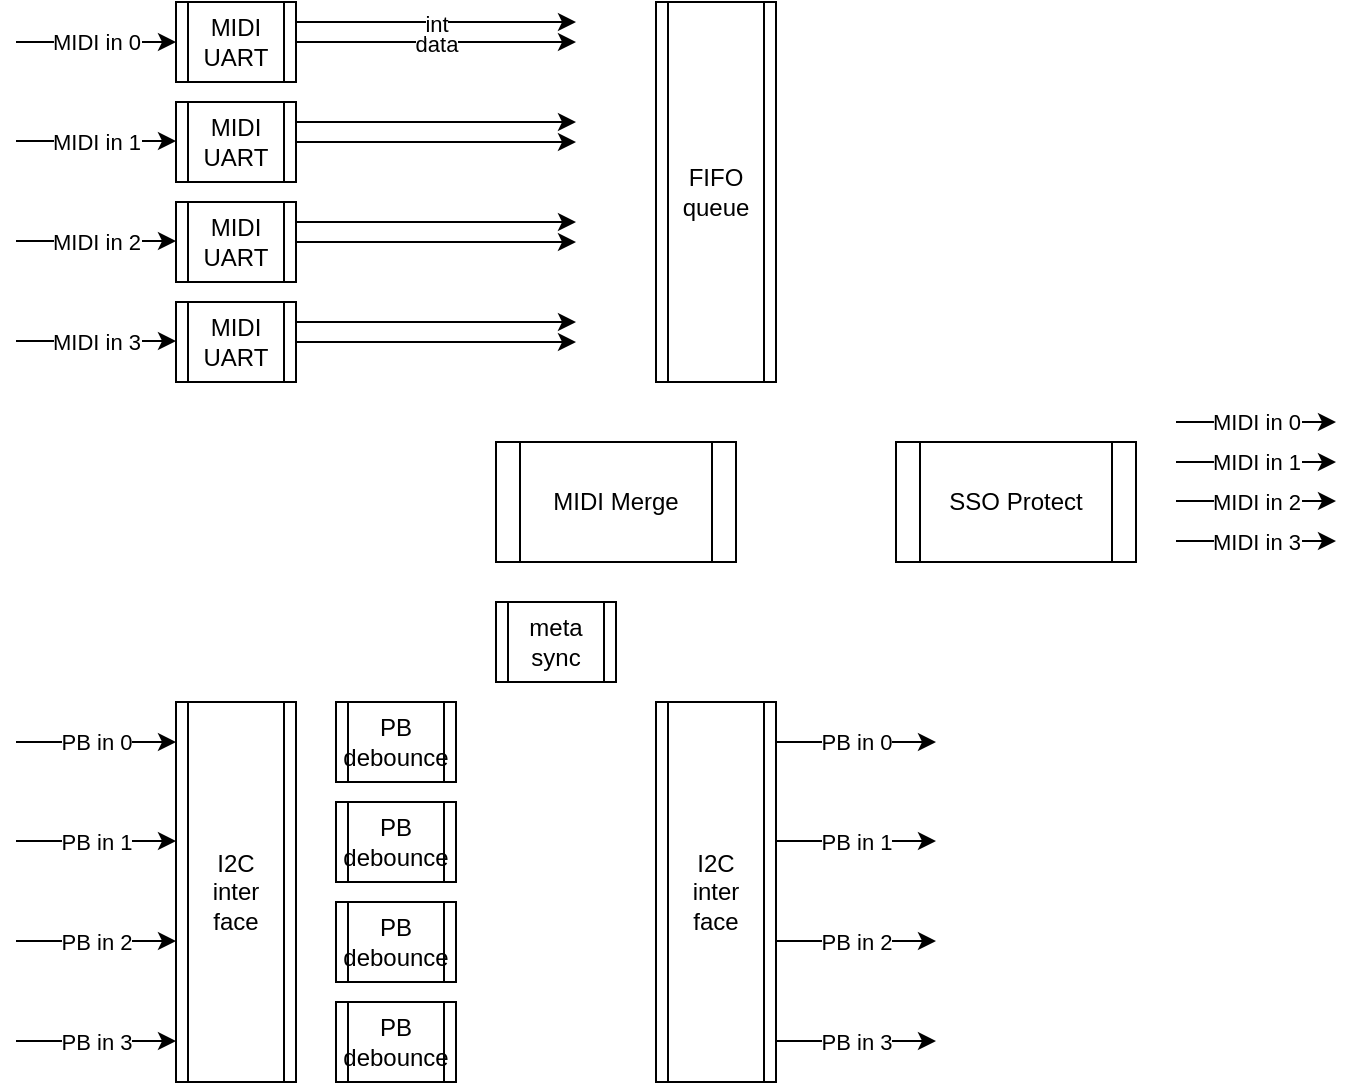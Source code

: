 <mxfile version="12.9.10" type="device" pages="2"><diagram id="6dnsKXBeha5DQ72Svf8U" name="Top"><mxGraphModel dx="837" dy="494" grid="1" gridSize="10" guides="1" tooltips="1" connect="1" arrows="1" fold="1" page="1" pageScale="1" pageWidth="850" pageHeight="1100" math="0" shadow="0"><root><mxCell id="0"/><mxCell id="1" parent="0"/><mxCell id="YUuZVNR702Wbhx48KbtH-1" value="MIDI in 0" style="endArrow=classic;html=1;" parent="1" edge="1"><mxGeometry width="50" height="50" relative="1" as="geometry"><mxPoint x="40" y="40" as="sourcePoint"/><mxPoint x="120" y="40" as="targetPoint"/></mxGeometry></mxCell><mxCell id="YUuZVNR702Wbhx48KbtH-2" value="MIDI in 1" style="endArrow=classic;html=1;" parent="1" edge="1"><mxGeometry width="50" height="50" relative="1" as="geometry"><mxPoint x="40" y="89.5" as="sourcePoint"/><mxPoint x="120" y="89.5" as="targetPoint"/><Array as="points"><mxPoint x="80" y="89.5"/></Array></mxGeometry></mxCell><mxCell id="YUuZVNR702Wbhx48KbtH-3" value="MIDI in 2" style="endArrow=classic;html=1;" parent="1" edge="1"><mxGeometry width="50" height="50" relative="1" as="geometry"><mxPoint x="40" y="139.5" as="sourcePoint"/><mxPoint x="120" y="139.5" as="targetPoint"/><Array as="points"><mxPoint x="80" y="139.5"/></Array></mxGeometry></mxCell><mxCell id="YUuZVNR702Wbhx48KbtH-4" value="MIDI in 3" style="endArrow=classic;html=1;" parent="1" edge="1"><mxGeometry width="50" height="50" relative="1" as="geometry"><mxPoint x="40" y="189.5" as="sourcePoint"/><mxPoint x="120" y="189.5" as="targetPoint"/><Array as="points"><mxPoint x="80" y="189.5"/></Array></mxGeometry></mxCell><mxCell id="YUuZVNR702Wbhx48KbtH-16" value="data" style="edgeStyle=orthogonalEdgeStyle;rounded=0;orthogonalLoop=1;jettySize=auto;html=1;exitX=1;exitY=0.5;exitDx=0;exitDy=0;" parent="1" source="YUuZVNR702Wbhx48KbtH-5" edge="1"><mxGeometry relative="1" as="geometry"><mxPoint x="320" y="40" as="targetPoint"/></mxGeometry></mxCell><mxCell id="ZINjcWVRBYxFThMO9oCi-1" value="int" style="edgeStyle=orthogonalEdgeStyle;rounded=0;orthogonalLoop=1;jettySize=auto;html=1;exitX=1;exitY=0.25;exitDx=0;exitDy=0;" edge="1" parent="1" source="YUuZVNR702Wbhx48KbtH-5"><mxGeometry relative="1" as="geometry"><mxPoint x="320" y="30" as="targetPoint"/></mxGeometry></mxCell><mxCell id="YUuZVNR702Wbhx48KbtH-5" value="&lt;div&gt;MIDI&lt;/div&gt;&lt;div&gt;UART&lt;br&gt;&lt;/div&gt;" style="shape=process;whiteSpace=wrap;html=1;backgroundOutline=1;" parent="1" vertex="1"><mxGeometry x="120" y="20" width="60" height="40" as="geometry"/></mxCell><mxCell id="YUuZVNR702Wbhx48KbtH-15" style="edgeStyle=orthogonalEdgeStyle;rounded=0;orthogonalLoop=1;jettySize=auto;html=1;exitX=1;exitY=0.5;exitDx=0;exitDy=0;" parent="1" source="YUuZVNR702Wbhx48KbtH-6" edge="1"><mxGeometry relative="1" as="geometry"><mxPoint x="320" y="90" as="targetPoint"/></mxGeometry></mxCell><mxCell id="ZINjcWVRBYxFThMO9oCi-2" style="edgeStyle=orthogonalEdgeStyle;rounded=0;orthogonalLoop=1;jettySize=auto;html=1;exitX=1;exitY=0.25;exitDx=0;exitDy=0;" edge="1" parent="1" source="YUuZVNR702Wbhx48KbtH-6"><mxGeometry relative="1" as="geometry"><mxPoint x="320" y="80" as="targetPoint"/></mxGeometry></mxCell><mxCell id="YUuZVNR702Wbhx48KbtH-6" value="MIDI UART" style="shape=process;whiteSpace=wrap;html=1;backgroundOutline=1;" parent="1" vertex="1"><mxGeometry x="120" y="70" width="60" height="40" as="geometry"/></mxCell><mxCell id="YUuZVNR702Wbhx48KbtH-14" style="edgeStyle=orthogonalEdgeStyle;rounded=0;orthogonalLoop=1;jettySize=auto;html=1;exitX=1;exitY=0.5;exitDx=0;exitDy=0;" parent="1" source="YUuZVNR702Wbhx48KbtH-7" edge="1"><mxGeometry relative="1" as="geometry"><mxPoint x="320" y="140" as="targetPoint"/></mxGeometry></mxCell><mxCell id="ZINjcWVRBYxFThMO9oCi-3" style="edgeStyle=orthogonalEdgeStyle;rounded=0;orthogonalLoop=1;jettySize=auto;html=1;exitX=1;exitY=0.25;exitDx=0;exitDy=0;" edge="1" parent="1" source="YUuZVNR702Wbhx48KbtH-7"><mxGeometry relative="1" as="geometry"><mxPoint x="320" y="130" as="targetPoint"/></mxGeometry></mxCell><mxCell id="YUuZVNR702Wbhx48KbtH-7" value="MIDI UART" style="shape=process;whiteSpace=wrap;html=1;backgroundOutline=1;" parent="1" vertex="1"><mxGeometry x="120" y="120" width="60" height="40" as="geometry"/></mxCell><mxCell id="YUuZVNR702Wbhx48KbtH-13" style="edgeStyle=orthogonalEdgeStyle;rounded=0;orthogonalLoop=1;jettySize=auto;html=1;exitX=1;exitY=0.5;exitDx=0;exitDy=0;" parent="1" source="YUuZVNR702Wbhx48KbtH-8" edge="1"><mxGeometry relative="1" as="geometry"><mxPoint x="320" y="190" as="targetPoint"/></mxGeometry></mxCell><mxCell id="ZINjcWVRBYxFThMO9oCi-4" style="edgeStyle=orthogonalEdgeStyle;rounded=0;orthogonalLoop=1;jettySize=auto;html=1;exitX=1;exitY=0.25;exitDx=0;exitDy=0;" edge="1" parent="1" source="YUuZVNR702Wbhx48KbtH-8"><mxGeometry relative="1" as="geometry"><mxPoint x="320" y="180" as="targetPoint"/></mxGeometry></mxCell><mxCell id="YUuZVNR702Wbhx48KbtH-8" value="MIDI UART" style="shape=process;whiteSpace=wrap;html=1;backgroundOutline=1;" parent="1" vertex="1"><mxGeometry x="120" y="170" width="60" height="40" as="geometry"/></mxCell><mxCell id="YUuZVNR702Wbhx48KbtH-25" value="&lt;div&gt;FIFO&lt;/div&gt;&lt;div&gt;queue&lt;br&gt;&lt;/div&gt;" style="shape=process;whiteSpace=wrap;html=1;backgroundOutline=1;" parent="1" vertex="1"><mxGeometry x="360" y="20" width="60" height="190" as="geometry"/></mxCell><mxCell id="YUuZVNR702Wbhx48KbtH-28" value="PB in 0" style="endArrow=classic;html=1;" parent="1" edge="1"><mxGeometry width="50" height="50" relative="1" as="geometry"><mxPoint x="40" y="390" as="sourcePoint"/><mxPoint x="120" y="390" as="targetPoint"/></mxGeometry></mxCell><mxCell id="YUuZVNR702Wbhx48KbtH-29" value="PB in 1" style="endArrow=classic;html=1;" parent="1" edge="1"><mxGeometry width="50" height="50" relative="1" as="geometry"><mxPoint x="40" y="439.5" as="sourcePoint"/><mxPoint x="120" y="439.5" as="targetPoint"/><Array as="points"><mxPoint x="80" y="439.5"/></Array></mxGeometry></mxCell><mxCell id="YUuZVNR702Wbhx48KbtH-30" value="PB in 2" style="endArrow=classic;html=1;" parent="1" edge="1"><mxGeometry width="50" height="50" relative="1" as="geometry"><mxPoint x="40" y="489.5" as="sourcePoint"/><mxPoint x="120" y="489.5" as="targetPoint"/><Array as="points"><mxPoint x="80" y="489.5"/></Array></mxGeometry></mxCell><mxCell id="YUuZVNR702Wbhx48KbtH-31" value="PB in 3" style="endArrow=classic;html=1;" parent="1" edge="1"><mxGeometry width="50" height="50" relative="1" as="geometry"><mxPoint x="40" y="539.5" as="sourcePoint"/><mxPoint x="120" y="539.5" as="targetPoint"/><Array as="points"><mxPoint x="80" y="539.5"/></Array></mxGeometry></mxCell><mxCell id="YUuZVNR702Wbhx48KbtH-32" value="&lt;div&gt;I2C&lt;/div&gt;&lt;div&gt;inter&lt;/div&gt;&lt;div&gt;face&lt;br&gt;&lt;/div&gt;" style="shape=process;whiteSpace=wrap;html=1;backgroundOutline=1;" parent="1" vertex="1"><mxGeometry x="120" y="370" width="60" height="190" as="geometry"/></mxCell><mxCell id="YUuZVNR702Wbhx48KbtH-33" value="&lt;div&gt;PB&lt;/div&gt;&lt;div&gt;debounce&lt;br&gt;&lt;/div&gt;" style="shape=process;whiteSpace=wrap;html=1;backgroundOutline=1;" parent="1" vertex="1"><mxGeometry x="200" y="370" width="60" height="40" as="geometry"/></mxCell><mxCell id="YUuZVNR702Wbhx48KbtH-34" value="&lt;div&gt;PB&lt;/div&gt;&lt;div&gt;debounce&lt;br&gt;&lt;/div&gt;" style="shape=process;whiteSpace=wrap;html=1;backgroundOutline=1;" parent="1" vertex="1"><mxGeometry x="200" y="420" width="60" height="40" as="geometry"/></mxCell><mxCell id="YUuZVNR702Wbhx48KbtH-35" value="&lt;div&gt;PB&lt;/div&gt;&lt;div&gt;debounce&lt;br&gt;&lt;/div&gt;" style="shape=process;whiteSpace=wrap;html=1;backgroundOutline=1;" parent="1" vertex="1"><mxGeometry x="200" y="470" width="60" height="40" as="geometry"/></mxCell><mxCell id="YUuZVNR702Wbhx48KbtH-37" value="&lt;div&gt;PB&lt;/div&gt;&lt;div&gt;debounce&lt;br&gt;&lt;/div&gt;" style="shape=process;whiteSpace=wrap;html=1;backgroundOutline=1;" parent="1" vertex="1"><mxGeometry x="200" y="520" width="60" height="40" as="geometry"/></mxCell><mxCell id="YUuZVNR702Wbhx48KbtH-38" value="&lt;div&gt;I2C&lt;/div&gt;&lt;div&gt;inter&lt;/div&gt;&lt;div&gt;face&lt;br&gt;&lt;/div&gt;" style="shape=process;whiteSpace=wrap;html=1;backgroundOutline=1;" parent="1" vertex="1"><mxGeometry x="360" y="370" width="60" height="190" as="geometry"/></mxCell><mxCell id="YUuZVNR702Wbhx48KbtH-39" value="PB in 0" style="endArrow=classic;html=1;" parent="1" edge="1"><mxGeometry width="50" height="50" relative="1" as="geometry"><mxPoint x="420" y="390" as="sourcePoint"/><mxPoint x="500" y="390" as="targetPoint"/></mxGeometry></mxCell><mxCell id="YUuZVNR702Wbhx48KbtH-40" value="PB in 1" style="endArrow=classic;html=1;" parent="1" edge="1"><mxGeometry width="50" height="50" relative="1" as="geometry"><mxPoint x="420" y="439.5" as="sourcePoint"/><mxPoint x="500" y="439.5" as="targetPoint"/><Array as="points"><mxPoint x="460" y="439.5"/></Array></mxGeometry></mxCell><mxCell id="YUuZVNR702Wbhx48KbtH-41" value="PB in 2" style="endArrow=classic;html=1;" parent="1" edge="1"><mxGeometry width="50" height="50" relative="1" as="geometry"><mxPoint x="420" y="489.5" as="sourcePoint"/><mxPoint x="500" y="489.5" as="targetPoint"/><Array as="points"><mxPoint x="460" y="489.5"/></Array></mxGeometry></mxCell><mxCell id="YUuZVNR702Wbhx48KbtH-42" value="PB in 3" style="endArrow=classic;html=1;" parent="1" edge="1"><mxGeometry width="50" height="50" relative="1" as="geometry"><mxPoint x="420" y="539.5" as="sourcePoint"/><mxPoint x="500" y="539.5" as="targetPoint"/><Array as="points"><mxPoint x="460" y="539.5"/></Array></mxGeometry></mxCell><mxCell id="YUuZVNR702Wbhx48KbtH-43" value="&lt;div&gt;meta&lt;/div&gt;&lt;div&gt;sync&lt;br&gt;&lt;/div&gt;" style="shape=process;whiteSpace=wrap;html=1;backgroundOutline=1;" parent="1" vertex="1"><mxGeometry x="280" y="320" width="60" height="40" as="geometry"/></mxCell><mxCell id="YUuZVNR702Wbhx48KbtH-44" value="MIDI Merge" style="shape=process;whiteSpace=wrap;html=1;backgroundOutline=1;" parent="1" vertex="1"><mxGeometry x="280" y="240" width="120" height="60" as="geometry"/></mxCell><mxCell id="YUuZVNR702Wbhx48KbtH-45" value="SSO Protect" style="shape=process;whiteSpace=wrap;html=1;backgroundOutline=1;" parent="1" vertex="1"><mxGeometry x="480" y="240" width="120" height="60" as="geometry"/></mxCell><mxCell id="YUuZVNR702Wbhx48KbtH-47" value="MIDI in 0" style="endArrow=classic;html=1;" parent="1" edge="1"><mxGeometry width="50" height="50" relative="1" as="geometry"><mxPoint x="620" y="230" as="sourcePoint"/><mxPoint x="700" y="230" as="targetPoint"/></mxGeometry></mxCell><mxCell id="YUuZVNR702Wbhx48KbtH-48" value="MIDI in 1" style="endArrow=classic;html=1;" parent="1" edge="1"><mxGeometry width="50" height="50" relative="1" as="geometry"><mxPoint x="620" y="250" as="sourcePoint"/><mxPoint x="700" y="250" as="targetPoint"/><Array as="points"><mxPoint x="660" y="250"/></Array></mxGeometry></mxCell><mxCell id="YUuZVNR702Wbhx48KbtH-49" value="MIDI in 2" style="endArrow=classic;html=1;" parent="1" edge="1"><mxGeometry width="50" height="50" relative="1" as="geometry"><mxPoint x="620" y="269.5" as="sourcePoint"/><mxPoint x="700" y="269.5" as="targetPoint"/><Array as="points"><mxPoint x="660" y="269.5"/></Array></mxGeometry></mxCell><mxCell id="YUuZVNR702Wbhx48KbtH-50" value="MIDI in 3" style="endArrow=classic;html=1;" parent="1" edge="1"><mxGeometry width="50" height="50" relative="1" as="geometry"><mxPoint x="620" y="289.5" as="sourcePoint"/><mxPoint x="700" y="289.5" as="targetPoint"/><Array as="points"><mxPoint x="660" y="289.5"/></Array></mxGeometry></mxCell></root></mxGraphModel></diagram><diagram id="qz1ED2KSYywSyozldKvO" name="MIDI UART"><mxGraphModel dx="837" dy="494" grid="1" gridSize="10" guides="1" tooltips="1" connect="1" arrows="1" fold="1" page="1" pageScale="1" pageWidth="850" pageHeight="1100" math="0" shadow="0"><root><mxCell id="PLGeBOu9MFAkas8ZBprq-0"/><mxCell id="PLGeBOu9MFAkas8ZBprq-1" parent="PLGeBOu9MFAkas8ZBprq-0"/><mxCell id="nUwUG3dNBkg688mgkUor-297" style="edgeStyle=orthogonalEdgeStyle;rounded=0;orthogonalLoop=1;jettySize=auto;html=1;exitX=1;exitY=0.5;exitDx=0;exitDy=0;entryX=0;entryY=0.25;entryDx=0;entryDy=0;" edge="1" parent="PLGeBOu9MFAkas8ZBprq-1" source="PLGeBOu9MFAkas8ZBprq-2" target="PLGeBOu9MFAkas8ZBprq-8"><mxGeometry relative="1" as="geometry"/></mxCell><mxCell id="PLGeBOu9MFAkas8ZBprq-2" value="clk" style="text;html=1;strokeColor=none;fillColor=none;align=center;verticalAlign=middle;whiteSpace=wrap;rounded=0;" vertex="1" parent="PLGeBOu9MFAkas8ZBprq-1"><mxGeometry x="40" y="40" width="40" height="20" as="geometry"/></mxCell><mxCell id="nUwUG3dNBkg688mgkUor-298" style="edgeStyle=orthogonalEdgeStyle;rounded=0;orthogonalLoop=1;jettySize=auto;html=1;exitX=1;exitY=0.5;exitDx=0;exitDy=0;entryX=0.5;entryY=1;entryDx=0;entryDy=0;" edge="1" parent="PLGeBOu9MFAkas8ZBprq-1" source="PLGeBOu9MFAkas8ZBprq-3" target="nUwUG3dNBkg688mgkUor-302"><mxGeometry relative="1" as="geometry"><Array as="points"><mxPoint x="670" y="100"/></Array></mxGeometry></mxCell><mxCell id="PLGeBOu9MFAkas8ZBprq-3" value="bus clk" style="text;html=1;strokeColor=none;fillColor=none;align=center;verticalAlign=middle;whiteSpace=wrap;rounded=0;" vertex="1" parent="PLGeBOu9MFAkas8ZBprq-1"><mxGeometry x="40" y="90" width="40" height="20" as="geometry"/></mxCell><mxCell id="nUwUG3dNBkg688mgkUor-299" style="edgeStyle=orthogonalEdgeStyle;rounded=0;orthogonalLoop=1;jettySize=auto;html=1;exitX=1;exitY=0.5;exitDx=0;exitDy=0;entryX=0;entryY=0.75;entryDx=0;entryDy=0;" edge="1" parent="PLGeBOu9MFAkas8ZBprq-1" source="PLGeBOu9MFAkas8ZBprq-4" target="nUwUG3dNBkg688mgkUor-292"><mxGeometry relative="1" as="geometry"/></mxCell><mxCell id="PLGeBOu9MFAkas8ZBprq-4" value="bus rd" style="text;html=1;strokeColor=none;fillColor=none;align=center;verticalAlign=middle;whiteSpace=wrap;rounded=0;" vertex="1" parent="PLGeBOu9MFAkas8ZBprq-1"><mxGeometry x="40" y="130" width="40" height="20" as="geometry"/></mxCell><mxCell id="nUwUG3dNBkg688mgkUor-296" style="edgeStyle=orthogonalEdgeStyle;rounded=0;orthogonalLoop=1;jettySize=auto;html=1;exitX=1;exitY=0.5;exitDx=0;exitDy=0;entryX=0;entryY=0.75;entryDx=0;entryDy=0;" edge="1" parent="PLGeBOu9MFAkas8ZBprq-1" source="PLGeBOu9MFAkas8ZBprq-6" target="PLGeBOu9MFAkas8ZBprq-8"><mxGeometry relative="1" as="geometry"/></mxCell><mxCell id="PLGeBOu9MFAkas8ZBprq-6" value="midi in" style="text;html=1;strokeColor=none;fillColor=none;align=center;verticalAlign=middle;whiteSpace=wrap;rounded=0;" vertex="1" parent="PLGeBOu9MFAkas8ZBprq-1"><mxGeometry x="40" y="60" width="40" height="20" as="geometry"/></mxCell><mxCell id="PLGeBOu9MFAkas8ZBprq-7" value="irq" style="text;html=1;strokeColor=none;fillColor=none;align=center;verticalAlign=middle;whiteSpace=wrap;rounded=0;" vertex="1" parent="PLGeBOu9MFAkas8ZBprq-1"><mxGeometry x="720" y="120" width="40" height="20" as="geometry"/></mxCell><mxCell id="nUwUG3dNBkg688mgkUor-295" style="edgeStyle=orthogonalEdgeStyle;rounded=0;orthogonalLoop=1;jettySize=auto;html=1;exitX=1;exitY=0.5;exitDx=0;exitDy=0;entryX=0;entryY=0.5;entryDx=0;entryDy=0;" edge="1" parent="PLGeBOu9MFAkas8ZBprq-1" source="PLGeBOu9MFAkas8ZBprq-8" target="PLGeBOu9MFAkas8ZBprq-9"><mxGeometry relative="1" as="geometry"/></mxCell><mxCell id="PLGeBOu9MFAkas8ZBprq-8" value="state machine" style="rounded=0;whiteSpace=wrap;html=1;" vertex="1" parent="PLGeBOu9MFAkas8ZBprq-1"><mxGeometry x="120" y="40" width="60" height="40" as="geometry"/></mxCell><mxCell id="nUwUG3dNBkg688mgkUor-286" value="smp cnt" style="edgeStyle=orthogonalEdgeStyle;rounded=0;orthogonalLoop=1;jettySize=auto;html=1;exitX=1;exitY=0.5;exitDx=0;exitDy=0;entryX=0;entryY=0.5;entryDx=0;entryDy=0;" edge="1" parent="PLGeBOu9MFAkas8ZBprq-1" source="PLGeBOu9MFAkas8ZBprq-9" target="nUwUG3dNBkg688mgkUor-288"><mxGeometry relative="1" as="geometry"><mxPoint x="360" y="50" as="targetPoint"/></mxGeometry></mxCell><mxCell id="PLGeBOu9MFAkas8ZBprq-9" value="counter" style="rounded=0;whiteSpace=wrap;html=1;" vertex="1" parent="PLGeBOu9MFAkas8ZBprq-1"><mxGeometry x="240" y="40" width="60" height="40" as="geometry"/></mxCell><mxCell id="PLGeBOu9MFAkas8ZBprq-21" value="" style="group" vertex="1" connectable="0" parent="PLGeBOu9MFAkas8ZBprq-1"><mxGeometry x="80" y="1170" width="20" height="20" as="geometry"/></mxCell><mxCell id="PLGeBOu9MFAkas8ZBprq-11" value="" style="endArrow=none;html=1;" edge="1" parent="PLGeBOu9MFAkas8ZBprq-21"><mxGeometry width="50" height="50" relative="1" as="geometry"><mxPoint y="20" as="sourcePoint"/><mxPoint x="10" y="20" as="targetPoint"/></mxGeometry></mxCell><mxCell id="PLGeBOu9MFAkas8ZBprq-12" value="" style="endArrow=none;html=1;" edge="1" parent="PLGeBOu9MFAkas8ZBprq-21"><mxGeometry width="50" height="50" relative="1" as="geometry"><mxPoint x="10" y="20" as="sourcePoint"/><mxPoint x="10" as="targetPoint"/></mxGeometry></mxCell><mxCell id="PLGeBOu9MFAkas8ZBprq-14" value="" style="endArrow=none;html=1;" edge="1" parent="PLGeBOu9MFAkas8ZBprq-21"><mxGeometry width="50" height="50" relative="1" as="geometry"><mxPoint x="10" as="sourcePoint"/><mxPoint x="20" as="targetPoint"/></mxGeometry></mxCell><mxCell id="PLGeBOu9MFAkas8ZBprq-20" value="" style="endArrow=none;html=1;" edge="1" parent="PLGeBOu9MFAkas8ZBprq-21"><mxGeometry width="50" height="50" relative="1" as="geometry"><mxPoint x="20" as="sourcePoint"/><mxPoint x="20" y="20" as="targetPoint"/></mxGeometry></mxCell><mxCell id="PLGeBOu9MFAkas8ZBprq-22" value="" style="group" vertex="1" connectable="0" parent="PLGeBOu9MFAkas8ZBprq-1"><mxGeometry x="100" y="1170" width="20" height="20" as="geometry"/></mxCell><mxCell id="PLGeBOu9MFAkas8ZBprq-23" value="" style="endArrow=none;html=1;" edge="1" parent="PLGeBOu9MFAkas8ZBprq-22"><mxGeometry width="50" height="50" relative="1" as="geometry"><mxPoint y="20" as="sourcePoint"/><mxPoint x="10" y="20" as="targetPoint"/></mxGeometry></mxCell><mxCell id="PLGeBOu9MFAkas8ZBprq-24" value="" style="endArrow=none;html=1;" edge="1" parent="PLGeBOu9MFAkas8ZBprq-22"><mxGeometry width="50" height="50" relative="1" as="geometry"><mxPoint x="10" y="20" as="sourcePoint"/><mxPoint x="10" as="targetPoint"/></mxGeometry></mxCell><mxCell id="PLGeBOu9MFAkas8ZBprq-25" value="" style="endArrow=none;html=1;" edge="1" parent="PLGeBOu9MFAkas8ZBprq-22"><mxGeometry width="50" height="50" relative="1" as="geometry"><mxPoint x="10" as="sourcePoint"/><mxPoint x="20" as="targetPoint"/></mxGeometry></mxCell><mxCell id="PLGeBOu9MFAkas8ZBprq-26" value="" style="endArrow=none;html=1;" edge="1" parent="PLGeBOu9MFAkas8ZBprq-22"><mxGeometry width="50" height="50" relative="1" as="geometry"><mxPoint x="20" as="sourcePoint"/><mxPoint x="20" y="20" as="targetPoint"/></mxGeometry></mxCell><mxCell id="PLGeBOu9MFAkas8ZBprq-42" value="clk" style="text;html=1;strokeColor=none;fillColor=none;align=center;verticalAlign=middle;whiteSpace=wrap;rounded=0;" vertex="1" parent="PLGeBOu9MFAkas8ZBprq-1"><mxGeometry x="40" y="1170" width="40" height="20" as="geometry"/></mxCell><mxCell id="PLGeBOu9MFAkas8ZBprq-43" value="midi" style="text;html=1;strokeColor=none;fillColor=none;align=center;verticalAlign=middle;whiteSpace=wrap;rounded=0;" vertex="1" parent="PLGeBOu9MFAkas8ZBprq-1"><mxGeometry x="40" y="1210" width="40" height="20" as="geometry"/></mxCell><mxCell id="PLGeBOu9MFAkas8ZBprq-44" value="irq" style="text;html=1;strokeColor=none;fillColor=none;align=center;verticalAlign=middle;whiteSpace=wrap;rounded=0;" vertex="1" parent="PLGeBOu9MFAkas8ZBprq-1"><mxGeometry x="40" y="1250" width="40" height="20" as="geometry"/></mxCell><mxCell id="PLGeBOu9MFAkas8ZBprq-45" value="bus clk" style="text;html=1;strokeColor=none;fillColor=none;align=center;verticalAlign=middle;whiteSpace=wrap;rounded=0;" vertex="1" parent="PLGeBOu9MFAkas8ZBprq-1"><mxGeometry x="40" y="1290" width="40" height="20" as="geometry"/></mxCell><mxCell id="PLGeBOu9MFAkas8ZBprq-46" value="bus rd" style="text;html=1;strokeColor=none;fillColor=none;align=center;verticalAlign=middle;whiteSpace=wrap;rounded=0;" vertex="1" parent="PLGeBOu9MFAkas8ZBprq-1"><mxGeometry x="40" y="1330" width="40" height="20" as="geometry"/></mxCell><mxCell id="nUwUG3dNBkg688mgkUor-85" value="" style="group" vertex="1" connectable="0" parent="PLGeBOu9MFAkas8ZBprq-1"><mxGeometry x="120" y="1170" width="20" height="20" as="geometry"/></mxCell><mxCell id="nUwUG3dNBkg688mgkUor-86" value="" style="endArrow=none;html=1;" edge="1" parent="nUwUG3dNBkg688mgkUor-85"><mxGeometry width="50" height="50" relative="1" as="geometry"><mxPoint y="20" as="sourcePoint"/><mxPoint x="10" y="20" as="targetPoint"/></mxGeometry></mxCell><mxCell id="nUwUG3dNBkg688mgkUor-87" value="" style="endArrow=none;html=1;" edge="1" parent="nUwUG3dNBkg688mgkUor-85"><mxGeometry width="50" height="50" relative="1" as="geometry"><mxPoint x="10" y="20" as="sourcePoint"/><mxPoint x="10" as="targetPoint"/></mxGeometry></mxCell><mxCell id="nUwUG3dNBkg688mgkUor-88" value="" style="endArrow=none;html=1;" edge="1" parent="nUwUG3dNBkg688mgkUor-85"><mxGeometry width="50" height="50" relative="1" as="geometry"><mxPoint x="10" as="sourcePoint"/><mxPoint x="20" as="targetPoint"/></mxGeometry></mxCell><mxCell id="nUwUG3dNBkg688mgkUor-89" value="" style="endArrow=none;html=1;" edge="1" parent="nUwUG3dNBkg688mgkUor-85"><mxGeometry width="50" height="50" relative="1" as="geometry"><mxPoint x="20" as="sourcePoint"/><mxPoint x="20" y="20" as="targetPoint"/></mxGeometry></mxCell><mxCell id="nUwUG3dNBkg688mgkUor-90" value="" style="group" vertex="1" connectable="0" parent="PLGeBOu9MFAkas8ZBprq-1"><mxGeometry x="140" y="1170" width="20" height="20" as="geometry"/></mxCell><mxCell id="nUwUG3dNBkg688mgkUor-91" value="" style="endArrow=none;html=1;" edge="1" parent="nUwUG3dNBkg688mgkUor-90"><mxGeometry width="50" height="50" relative="1" as="geometry"><mxPoint y="20" as="sourcePoint"/><mxPoint x="10" y="20" as="targetPoint"/></mxGeometry></mxCell><mxCell id="nUwUG3dNBkg688mgkUor-92" value="" style="endArrow=none;html=1;" edge="1" parent="nUwUG3dNBkg688mgkUor-90"><mxGeometry width="50" height="50" relative="1" as="geometry"><mxPoint x="10" y="20" as="sourcePoint"/><mxPoint x="10" as="targetPoint"/></mxGeometry></mxCell><mxCell id="nUwUG3dNBkg688mgkUor-93" value="" style="endArrow=none;html=1;" edge="1" parent="nUwUG3dNBkg688mgkUor-90"><mxGeometry width="50" height="50" relative="1" as="geometry"><mxPoint x="10" as="sourcePoint"/><mxPoint x="20" as="targetPoint"/></mxGeometry></mxCell><mxCell id="nUwUG3dNBkg688mgkUor-94" value="" style="endArrow=none;html=1;" edge="1" parent="nUwUG3dNBkg688mgkUor-90"><mxGeometry width="50" height="50" relative="1" as="geometry"><mxPoint x="20" as="sourcePoint"/><mxPoint x="20" y="20" as="targetPoint"/></mxGeometry></mxCell><mxCell id="nUwUG3dNBkg688mgkUor-95" value="" style="group" vertex="1" connectable="0" parent="PLGeBOu9MFAkas8ZBprq-1"><mxGeometry x="160" y="1170" width="20" height="20" as="geometry"/></mxCell><mxCell id="nUwUG3dNBkg688mgkUor-96" value="" style="endArrow=none;html=1;" edge="1" parent="nUwUG3dNBkg688mgkUor-95"><mxGeometry width="50" height="50" relative="1" as="geometry"><mxPoint y="20" as="sourcePoint"/><mxPoint x="10" y="20" as="targetPoint"/></mxGeometry></mxCell><mxCell id="nUwUG3dNBkg688mgkUor-97" value="" style="endArrow=none;html=1;" edge="1" parent="nUwUG3dNBkg688mgkUor-95"><mxGeometry width="50" height="50" relative="1" as="geometry"><mxPoint x="10" y="20" as="sourcePoint"/><mxPoint x="10" as="targetPoint"/></mxGeometry></mxCell><mxCell id="nUwUG3dNBkg688mgkUor-98" value="" style="endArrow=none;html=1;" edge="1" parent="nUwUG3dNBkg688mgkUor-95"><mxGeometry width="50" height="50" relative="1" as="geometry"><mxPoint x="10" as="sourcePoint"/><mxPoint x="20" as="targetPoint"/></mxGeometry></mxCell><mxCell id="nUwUG3dNBkg688mgkUor-99" value="" style="endArrow=none;html=1;" edge="1" parent="nUwUG3dNBkg688mgkUor-95"><mxGeometry width="50" height="50" relative="1" as="geometry"><mxPoint x="20" as="sourcePoint"/><mxPoint x="20" y="20" as="targetPoint"/></mxGeometry></mxCell><mxCell id="nUwUG3dNBkg688mgkUor-100" value="" style="group" vertex="1" connectable="0" parent="PLGeBOu9MFAkas8ZBprq-1"><mxGeometry x="180" y="1170" width="20" height="20" as="geometry"/></mxCell><mxCell id="nUwUG3dNBkg688mgkUor-101" value="" style="endArrow=none;html=1;" edge="1" parent="nUwUG3dNBkg688mgkUor-100"><mxGeometry width="50" height="50" relative="1" as="geometry"><mxPoint y="20" as="sourcePoint"/><mxPoint x="10" y="20" as="targetPoint"/></mxGeometry></mxCell><mxCell id="nUwUG3dNBkg688mgkUor-102" value="" style="endArrow=none;html=1;" edge="1" parent="nUwUG3dNBkg688mgkUor-100"><mxGeometry width="50" height="50" relative="1" as="geometry"><mxPoint x="10" y="20" as="sourcePoint"/><mxPoint x="10" as="targetPoint"/></mxGeometry></mxCell><mxCell id="nUwUG3dNBkg688mgkUor-103" value="" style="endArrow=none;html=1;" edge="1" parent="nUwUG3dNBkg688mgkUor-100"><mxGeometry width="50" height="50" relative="1" as="geometry"><mxPoint x="10" as="sourcePoint"/><mxPoint x="20" as="targetPoint"/></mxGeometry></mxCell><mxCell id="nUwUG3dNBkg688mgkUor-104" value="" style="endArrow=none;html=1;" edge="1" parent="nUwUG3dNBkg688mgkUor-100"><mxGeometry width="50" height="50" relative="1" as="geometry"><mxPoint x="20" as="sourcePoint"/><mxPoint x="20" y="20" as="targetPoint"/></mxGeometry></mxCell><mxCell id="nUwUG3dNBkg688mgkUor-105" value="" style="group" vertex="1" connectable="0" parent="PLGeBOu9MFAkas8ZBprq-1"><mxGeometry x="200" y="1170" width="20" height="20" as="geometry"/></mxCell><mxCell id="nUwUG3dNBkg688mgkUor-106" value="" style="endArrow=none;html=1;" edge="1" parent="nUwUG3dNBkg688mgkUor-105"><mxGeometry width="50" height="50" relative="1" as="geometry"><mxPoint y="20" as="sourcePoint"/><mxPoint x="10" y="20" as="targetPoint"/></mxGeometry></mxCell><mxCell id="nUwUG3dNBkg688mgkUor-107" value="" style="endArrow=none;html=1;" edge="1" parent="nUwUG3dNBkg688mgkUor-105"><mxGeometry width="50" height="50" relative="1" as="geometry"><mxPoint x="10" y="20" as="sourcePoint"/><mxPoint x="10" as="targetPoint"/></mxGeometry></mxCell><mxCell id="nUwUG3dNBkg688mgkUor-108" value="" style="endArrow=none;html=1;" edge="1" parent="nUwUG3dNBkg688mgkUor-105"><mxGeometry width="50" height="50" relative="1" as="geometry"><mxPoint x="10" as="sourcePoint"/><mxPoint x="20" as="targetPoint"/></mxGeometry></mxCell><mxCell id="nUwUG3dNBkg688mgkUor-109" value="" style="endArrow=none;html=1;" edge="1" parent="nUwUG3dNBkg688mgkUor-105"><mxGeometry width="50" height="50" relative="1" as="geometry"><mxPoint x="20" as="sourcePoint"/><mxPoint x="20" y="20" as="targetPoint"/></mxGeometry></mxCell><mxCell id="nUwUG3dNBkg688mgkUor-110" value="" style="group" vertex="1" connectable="0" parent="PLGeBOu9MFAkas8ZBprq-1"><mxGeometry x="220" y="1170" width="20" height="20" as="geometry"/></mxCell><mxCell id="nUwUG3dNBkg688mgkUor-111" value="" style="endArrow=none;html=1;" edge="1" parent="nUwUG3dNBkg688mgkUor-110"><mxGeometry width="50" height="50" relative="1" as="geometry"><mxPoint y="20" as="sourcePoint"/><mxPoint x="10" y="20" as="targetPoint"/></mxGeometry></mxCell><mxCell id="nUwUG3dNBkg688mgkUor-112" value="" style="endArrow=none;html=1;" edge="1" parent="nUwUG3dNBkg688mgkUor-110"><mxGeometry width="50" height="50" relative="1" as="geometry"><mxPoint x="10" y="20" as="sourcePoint"/><mxPoint x="10" as="targetPoint"/></mxGeometry></mxCell><mxCell id="nUwUG3dNBkg688mgkUor-113" value="" style="endArrow=none;html=1;" edge="1" parent="nUwUG3dNBkg688mgkUor-110"><mxGeometry width="50" height="50" relative="1" as="geometry"><mxPoint x="10" as="sourcePoint"/><mxPoint x="20" as="targetPoint"/></mxGeometry></mxCell><mxCell id="nUwUG3dNBkg688mgkUor-114" value="" style="endArrow=none;html=1;" edge="1" parent="nUwUG3dNBkg688mgkUor-110"><mxGeometry width="50" height="50" relative="1" as="geometry"><mxPoint x="20" as="sourcePoint"/><mxPoint x="20" y="20" as="targetPoint"/></mxGeometry></mxCell><mxCell id="nUwUG3dNBkg688mgkUor-115" value="" style="group" vertex="1" connectable="0" parent="PLGeBOu9MFAkas8ZBprq-1"><mxGeometry x="240" y="1170" width="20" height="20" as="geometry"/></mxCell><mxCell id="nUwUG3dNBkg688mgkUor-116" value="" style="endArrow=none;html=1;" edge="1" parent="nUwUG3dNBkg688mgkUor-115"><mxGeometry width="50" height="50" relative="1" as="geometry"><mxPoint y="20" as="sourcePoint"/><mxPoint x="10" y="20" as="targetPoint"/></mxGeometry></mxCell><mxCell id="nUwUG3dNBkg688mgkUor-117" value="" style="endArrow=none;html=1;" edge="1" parent="nUwUG3dNBkg688mgkUor-115"><mxGeometry width="50" height="50" relative="1" as="geometry"><mxPoint x="10" y="20" as="sourcePoint"/><mxPoint x="10" as="targetPoint"/></mxGeometry></mxCell><mxCell id="nUwUG3dNBkg688mgkUor-118" value="" style="endArrow=none;html=1;" edge="1" parent="nUwUG3dNBkg688mgkUor-115"><mxGeometry width="50" height="50" relative="1" as="geometry"><mxPoint x="10" as="sourcePoint"/><mxPoint x="20" as="targetPoint"/></mxGeometry></mxCell><mxCell id="nUwUG3dNBkg688mgkUor-119" value="" style="endArrow=none;html=1;" edge="1" parent="nUwUG3dNBkg688mgkUor-115"><mxGeometry width="50" height="50" relative="1" as="geometry"><mxPoint x="20" as="sourcePoint"/><mxPoint x="20" y="20" as="targetPoint"/></mxGeometry></mxCell><mxCell id="nUwUG3dNBkg688mgkUor-120" value="" style="group" vertex="1" connectable="0" parent="PLGeBOu9MFAkas8ZBprq-1"><mxGeometry x="260" y="1170" width="20" height="20" as="geometry"/></mxCell><mxCell id="nUwUG3dNBkg688mgkUor-121" value="" style="endArrow=none;html=1;" edge="1" parent="nUwUG3dNBkg688mgkUor-120"><mxGeometry width="50" height="50" relative="1" as="geometry"><mxPoint y="20" as="sourcePoint"/><mxPoint x="10" y="20" as="targetPoint"/></mxGeometry></mxCell><mxCell id="nUwUG3dNBkg688mgkUor-122" value="" style="endArrow=none;html=1;" edge="1" parent="nUwUG3dNBkg688mgkUor-120"><mxGeometry width="50" height="50" relative="1" as="geometry"><mxPoint x="10" y="20" as="sourcePoint"/><mxPoint x="10" as="targetPoint"/></mxGeometry></mxCell><mxCell id="nUwUG3dNBkg688mgkUor-123" value="" style="endArrow=none;html=1;" edge="1" parent="nUwUG3dNBkg688mgkUor-120"><mxGeometry width="50" height="50" relative="1" as="geometry"><mxPoint x="10" as="sourcePoint"/><mxPoint x="20" as="targetPoint"/></mxGeometry></mxCell><mxCell id="nUwUG3dNBkg688mgkUor-124" value="" style="endArrow=none;html=1;" edge="1" parent="nUwUG3dNBkg688mgkUor-120"><mxGeometry width="50" height="50" relative="1" as="geometry"><mxPoint x="20" as="sourcePoint"/><mxPoint x="20" y="20" as="targetPoint"/></mxGeometry></mxCell><mxCell id="nUwUG3dNBkg688mgkUor-125" value="" style="group" vertex="1" connectable="0" parent="PLGeBOu9MFAkas8ZBprq-1"><mxGeometry x="280" y="1170" width="20" height="20" as="geometry"/></mxCell><mxCell id="nUwUG3dNBkg688mgkUor-126" value="" style="endArrow=none;html=1;" edge="1" parent="nUwUG3dNBkg688mgkUor-125"><mxGeometry width="50" height="50" relative="1" as="geometry"><mxPoint y="20" as="sourcePoint"/><mxPoint x="10" y="20" as="targetPoint"/></mxGeometry></mxCell><mxCell id="nUwUG3dNBkg688mgkUor-127" value="" style="endArrow=none;html=1;" edge="1" parent="nUwUG3dNBkg688mgkUor-125"><mxGeometry width="50" height="50" relative="1" as="geometry"><mxPoint x="10" y="20" as="sourcePoint"/><mxPoint x="10" as="targetPoint"/></mxGeometry></mxCell><mxCell id="nUwUG3dNBkg688mgkUor-128" value="" style="endArrow=none;html=1;" edge="1" parent="nUwUG3dNBkg688mgkUor-125"><mxGeometry width="50" height="50" relative="1" as="geometry"><mxPoint x="10" as="sourcePoint"/><mxPoint x="20" as="targetPoint"/></mxGeometry></mxCell><mxCell id="nUwUG3dNBkg688mgkUor-129" value="" style="endArrow=none;html=1;" edge="1" parent="nUwUG3dNBkg688mgkUor-125"><mxGeometry width="50" height="50" relative="1" as="geometry"><mxPoint x="20" as="sourcePoint"/><mxPoint x="20" y="20" as="targetPoint"/></mxGeometry></mxCell><mxCell id="nUwUG3dNBkg688mgkUor-130" value="" style="group" vertex="1" connectable="0" parent="PLGeBOu9MFAkas8ZBprq-1"><mxGeometry x="300" y="1170" width="20" height="20" as="geometry"/></mxCell><mxCell id="nUwUG3dNBkg688mgkUor-131" value="" style="endArrow=none;html=1;" edge="1" parent="nUwUG3dNBkg688mgkUor-130"><mxGeometry width="50" height="50" relative="1" as="geometry"><mxPoint y="20" as="sourcePoint"/><mxPoint x="10" y="20" as="targetPoint"/></mxGeometry></mxCell><mxCell id="nUwUG3dNBkg688mgkUor-132" value="" style="endArrow=none;html=1;" edge="1" parent="nUwUG3dNBkg688mgkUor-130"><mxGeometry width="50" height="50" relative="1" as="geometry"><mxPoint x="10" y="20" as="sourcePoint"/><mxPoint x="10" as="targetPoint"/></mxGeometry></mxCell><mxCell id="nUwUG3dNBkg688mgkUor-133" value="" style="endArrow=none;html=1;" edge="1" parent="nUwUG3dNBkg688mgkUor-130"><mxGeometry width="50" height="50" relative="1" as="geometry"><mxPoint x="10" as="sourcePoint"/><mxPoint x="20" as="targetPoint"/></mxGeometry></mxCell><mxCell id="nUwUG3dNBkg688mgkUor-134" value="" style="endArrow=none;html=1;" edge="1" parent="nUwUG3dNBkg688mgkUor-130"><mxGeometry width="50" height="50" relative="1" as="geometry"><mxPoint x="20" as="sourcePoint"/><mxPoint x="20" y="20" as="targetPoint"/></mxGeometry></mxCell><mxCell id="nUwUG3dNBkg688mgkUor-135" value="" style="group" vertex="1" connectable="0" parent="PLGeBOu9MFAkas8ZBprq-1"><mxGeometry x="320" y="1170" width="20" height="20" as="geometry"/></mxCell><mxCell id="nUwUG3dNBkg688mgkUor-136" value="" style="endArrow=none;html=1;" edge="1" parent="nUwUG3dNBkg688mgkUor-135"><mxGeometry width="50" height="50" relative="1" as="geometry"><mxPoint y="20" as="sourcePoint"/><mxPoint x="10" y="20" as="targetPoint"/></mxGeometry></mxCell><mxCell id="nUwUG3dNBkg688mgkUor-137" value="" style="endArrow=none;html=1;" edge="1" parent="nUwUG3dNBkg688mgkUor-135"><mxGeometry width="50" height="50" relative="1" as="geometry"><mxPoint x="10" y="20" as="sourcePoint"/><mxPoint x="10" as="targetPoint"/></mxGeometry></mxCell><mxCell id="nUwUG3dNBkg688mgkUor-138" value="" style="endArrow=none;html=1;" edge="1" parent="nUwUG3dNBkg688mgkUor-135"><mxGeometry width="50" height="50" relative="1" as="geometry"><mxPoint x="10" as="sourcePoint"/><mxPoint x="20" as="targetPoint"/></mxGeometry></mxCell><mxCell id="nUwUG3dNBkg688mgkUor-139" value="" style="endArrow=none;html=1;" edge="1" parent="nUwUG3dNBkg688mgkUor-135"><mxGeometry width="50" height="50" relative="1" as="geometry"><mxPoint x="20" as="sourcePoint"/><mxPoint x="20" y="20" as="targetPoint"/></mxGeometry></mxCell><mxCell id="nUwUG3dNBkg688mgkUor-140" value="" style="group" vertex="1" connectable="0" parent="PLGeBOu9MFAkas8ZBprq-1"><mxGeometry x="340" y="1170" width="20" height="20" as="geometry"/></mxCell><mxCell id="nUwUG3dNBkg688mgkUor-141" value="" style="endArrow=none;html=1;" edge="1" parent="nUwUG3dNBkg688mgkUor-140"><mxGeometry width="50" height="50" relative="1" as="geometry"><mxPoint y="20" as="sourcePoint"/><mxPoint x="10" y="20" as="targetPoint"/></mxGeometry></mxCell><mxCell id="nUwUG3dNBkg688mgkUor-142" value="" style="endArrow=none;html=1;" edge="1" parent="nUwUG3dNBkg688mgkUor-140"><mxGeometry width="50" height="50" relative="1" as="geometry"><mxPoint x="10" y="20" as="sourcePoint"/><mxPoint x="10" as="targetPoint"/></mxGeometry></mxCell><mxCell id="nUwUG3dNBkg688mgkUor-143" value="" style="endArrow=none;html=1;" edge="1" parent="nUwUG3dNBkg688mgkUor-140"><mxGeometry width="50" height="50" relative="1" as="geometry"><mxPoint x="10" as="sourcePoint"/><mxPoint x="20" as="targetPoint"/></mxGeometry></mxCell><mxCell id="nUwUG3dNBkg688mgkUor-144" value="" style="endArrow=none;html=1;" edge="1" parent="nUwUG3dNBkg688mgkUor-140"><mxGeometry width="50" height="50" relative="1" as="geometry"><mxPoint x="20" as="sourcePoint"/><mxPoint x="20" y="20" as="targetPoint"/></mxGeometry></mxCell><mxCell id="nUwUG3dNBkg688mgkUor-145" value="" style="group" vertex="1" connectable="0" parent="PLGeBOu9MFAkas8ZBprq-1"><mxGeometry x="360" y="1170" width="20" height="20" as="geometry"/></mxCell><mxCell id="nUwUG3dNBkg688mgkUor-146" value="" style="endArrow=none;html=1;" edge="1" parent="nUwUG3dNBkg688mgkUor-145"><mxGeometry width="50" height="50" relative="1" as="geometry"><mxPoint y="20" as="sourcePoint"/><mxPoint x="10" y="20" as="targetPoint"/></mxGeometry></mxCell><mxCell id="nUwUG3dNBkg688mgkUor-147" value="" style="endArrow=none;html=1;" edge="1" parent="nUwUG3dNBkg688mgkUor-145"><mxGeometry width="50" height="50" relative="1" as="geometry"><mxPoint x="10" y="20" as="sourcePoint"/><mxPoint x="10" as="targetPoint"/></mxGeometry></mxCell><mxCell id="nUwUG3dNBkg688mgkUor-148" value="" style="endArrow=none;html=1;" edge="1" parent="nUwUG3dNBkg688mgkUor-145"><mxGeometry width="50" height="50" relative="1" as="geometry"><mxPoint x="10" as="sourcePoint"/><mxPoint x="20" as="targetPoint"/></mxGeometry></mxCell><mxCell id="nUwUG3dNBkg688mgkUor-149" value="" style="endArrow=none;html=1;" edge="1" parent="nUwUG3dNBkg688mgkUor-145"><mxGeometry width="50" height="50" relative="1" as="geometry"><mxPoint x="20" as="sourcePoint"/><mxPoint x="20" y="20" as="targetPoint"/></mxGeometry></mxCell><mxCell id="nUwUG3dNBkg688mgkUor-150" value="" style="group" vertex="1" connectable="0" parent="PLGeBOu9MFAkas8ZBprq-1"><mxGeometry x="380" y="1170" width="20" height="20" as="geometry"/></mxCell><mxCell id="nUwUG3dNBkg688mgkUor-151" value="" style="endArrow=none;html=1;" edge="1" parent="nUwUG3dNBkg688mgkUor-150"><mxGeometry width="50" height="50" relative="1" as="geometry"><mxPoint y="20" as="sourcePoint"/><mxPoint x="10" y="20" as="targetPoint"/></mxGeometry></mxCell><mxCell id="nUwUG3dNBkg688mgkUor-152" value="" style="endArrow=none;html=1;" edge="1" parent="nUwUG3dNBkg688mgkUor-150"><mxGeometry width="50" height="50" relative="1" as="geometry"><mxPoint x="10" y="20" as="sourcePoint"/><mxPoint x="10" as="targetPoint"/></mxGeometry></mxCell><mxCell id="nUwUG3dNBkg688mgkUor-153" value="" style="endArrow=none;html=1;" edge="1" parent="nUwUG3dNBkg688mgkUor-150"><mxGeometry width="50" height="50" relative="1" as="geometry"><mxPoint x="10" as="sourcePoint"/><mxPoint x="20" as="targetPoint"/></mxGeometry></mxCell><mxCell id="nUwUG3dNBkg688mgkUor-154" value="" style="endArrow=none;html=1;" edge="1" parent="nUwUG3dNBkg688mgkUor-150"><mxGeometry width="50" height="50" relative="1" as="geometry"><mxPoint x="20" as="sourcePoint"/><mxPoint x="20" y="20" as="targetPoint"/></mxGeometry></mxCell><mxCell id="nUwUG3dNBkg688mgkUor-155" value="" style="group" vertex="1" connectable="0" parent="PLGeBOu9MFAkas8ZBprq-1"><mxGeometry x="400" y="1170" width="20" height="20" as="geometry"/></mxCell><mxCell id="nUwUG3dNBkg688mgkUor-156" value="" style="endArrow=none;html=1;" edge="1" parent="nUwUG3dNBkg688mgkUor-155"><mxGeometry width="50" height="50" relative="1" as="geometry"><mxPoint y="20" as="sourcePoint"/><mxPoint x="10" y="20" as="targetPoint"/></mxGeometry></mxCell><mxCell id="nUwUG3dNBkg688mgkUor-157" value="" style="endArrow=none;html=1;" edge="1" parent="nUwUG3dNBkg688mgkUor-155"><mxGeometry width="50" height="50" relative="1" as="geometry"><mxPoint x="10" y="20" as="sourcePoint"/><mxPoint x="10" as="targetPoint"/></mxGeometry></mxCell><mxCell id="nUwUG3dNBkg688mgkUor-158" value="" style="endArrow=none;html=1;" edge="1" parent="nUwUG3dNBkg688mgkUor-155"><mxGeometry width="50" height="50" relative="1" as="geometry"><mxPoint x="10" as="sourcePoint"/><mxPoint x="20" as="targetPoint"/></mxGeometry></mxCell><mxCell id="nUwUG3dNBkg688mgkUor-159" value="" style="endArrow=none;html=1;" edge="1" parent="nUwUG3dNBkg688mgkUor-155"><mxGeometry width="50" height="50" relative="1" as="geometry"><mxPoint x="20" as="sourcePoint"/><mxPoint x="20" y="20" as="targetPoint"/></mxGeometry></mxCell><mxCell id="nUwUG3dNBkg688mgkUor-160" value="" style="group" vertex="1" connectable="0" parent="PLGeBOu9MFAkas8ZBprq-1"><mxGeometry x="420" y="1170" width="20" height="20" as="geometry"/></mxCell><mxCell id="nUwUG3dNBkg688mgkUor-161" value="" style="endArrow=none;html=1;" edge="1" parent="nUwUG3dNBkg688mgkUor-160"><mxGeometry width="50" height="50" relative="1" as="geometry"><mxPoint y="20" as="sourcePoint"/><mxPoint x="10" y="20" as="targetPoint"/></mxGeometry></mxCell><mxCell id="nUwUG3dNBkg688mgkUor-162" value="" style="endArrow=none;html=1;" edge="1" parent="nUwUG3dNBkg688mgkUor-160"><mxGeometry width="50" height="50" relative="1" as="geometry"><mxPoint x="10" y="20" as="sourcePoint"/><mxPoint x="10" as="targetPoint"/></mxGeometry></mxCell><mxCell id="nUwUG3dNBkg688mgkUor-163" value="" style="endArrow=none;html=1;" edge="1" parent="nUwUG3dNBkg688mgkUor-160"><mxGeometry width="50" height="50" relative="1" as="geometry"><mxPoint x="10" as="sourcePoint"/><mxPoint x="20" as="targetPoint"/></mxGeometry></mxCell><mxCell id="nUwUG3dNBkg688mgkUor-164" value="" style="endArrow=none;html=1;" edge="1" parent="nUwUG3dNBkg688mgkUor-160"><mxGeometry width="50" height="50" relative="1" as="geometry"><mxPoint x="20" as="sourcePoint"/><mxPoint x="20" y="20" as="targetPoint"/></mxGeometry></mxCell><mxCell id="nUwUG3dNBkg688mgkUor-165" value="" style="group" vertex="1" connectable="0" parent="PLGeBOu9MFAkas8ZBprq-1"><mxGeometry x="440" y="1170" width="20" height="20" as="geometry"/></mxCell><mxCell id="nUwUG3dNBkg688mgkUor-166" value="" style="endArrow=none;html=1;" edge="1" parent="nUwUG3dNBkg688mgkUor-165"><mxGeometry width="50" height="50" relative="1" as="geometry"><mxPoint y="20" as="sourcePoint"/><mxPoint x="10" y="20" as="targetPoint"/></mxGeometry></mxCell><mxCell id="nUwUG3dNBkg688mgkUor-167" value="" style="endArrow=none;html=1;" edge="1" parent="nUwUG3dNBkg688mgkUor-165"><mxGeometry width="50" height="50" relative="1" as="geometry"><mxPoint x="10" y="20" as="sourcePoint"/><mxPoint x="10" as="targetPoint"/></mxGeometry></mxCell><mxCell id="nUwUG3dNBkg688mgkUor-168" value="" style="endArrow=none;html=1;" edge="1" parent="nUwUG3dNBkg688mgkUor-165"><mxGeometry width="50" height="50" relative="1" as="geometry"><mxPoint x="10" as="sourcePoint"/><mxPoint x="20" as="targetPoint"/></mxGeometry></mxCell><mxCell id="nUwUG3dNBkg688mgkUor-169" value="" style="endArrow=none;html=1;" edge="1" parent="nUwUG3dNBkg688mgkUor-165"><mxGeometry width="50" height="50" relative="1" as="geometry"><mxPoint x="20" as="sourcePoint"/><mxPoint x="20" y="20" as="targetPoint"/></mxGeometry></mxCell><mxCell id="nUwUG3dNBkg688mgkUor-170" value="" style="group" vertex="1" connectable="0" parent="PLGeBOu9MFAkas8ZBprq-1"><mxGeometry x="460" y="1170" width="20" height="20" as="geometry"/></mxCell><mxCell id="nUwUG3dNBkg688mgkUor-171" value="" style="endArrow=none;html=1;" edge="1" parent="nUwUG3dNBkg688mgkUor-170"><mxGeometry width="50" height="50" relative="1" as="geometry"><mxPoint y="20" as="sourcePoint"/><mxPoint x="10" y="20" as="targetPoint"/></mxGeometry></mxCell><mxCell id="nUwUG3dNBkg688mgkUor-172" value="" style="endArrow=none;html=1;" edge="1" parent="nUwUG3dNBkg688mgkUor-170"><mxGeometry width="50" height="50" relative="1" as="geometry"><mxPoint x="10" y="20" as="sourcePoint"/><mxPoint x="10" as="targetPoint"/></mxGeometry></mxCell><mxCell id="nUwUG3dNBkg688mgkUor-173" value="" style="endArrow=none;html=1;" edge="1" parent="nUwUG3dNBkg688mgkUor-170"><mxGeometry width="50" height="50" relative="1" as="geometry"><mxPoint x="10" as="sourcePoint"/><mxPoint x="20" as="targetPoint"/></mxGeometry></mxCell><mxCell id="nUwUG3dNBkg688mgkUor-174" value="" style="endArrow=none;html=1;" edge="1" parent="nUwUG3dNBkg688mgkUor-170"><mxGeometry width="50" height="50" relative="1" as="geometry"><mxPoint x="20" as="sourcePoint"/><mxPoint x="20" y="20" as="targetPoint"/></mxGeometry></mxCell><mxCell id="nUwUG3dNBkg688mgkUor-175" value="" style="group" vertex="1" connectable="0" parent="PLGeBOu9MFAkas8ZBprq-1"><mxGeometry x="480" y="1170" width="20" height="20" as="geometry"/></mxCell><mxCell id="nUwUG3dNBkg688mgkUor-176" value="" style="endArrow=none;html=1;" edge="1" parent="nUwUG3dNBkg688mgkUor-175"><mxGeometry width="50" height="50" relative="1" as="geometry"><mxPoint y="20" as="sourcePoint"/><mxPoint x="10" y="20" as="targetPoint"/></mxGeometry></mxCell><mxCell id="nUwUG3dNBkg688mgkUor-177" value="" style="endArrow=none;html=1;" edge="1" parent="nUwUG3dNBkg688mgkUor-175"><mxGeometry width="50" height="50" relative="1" as="geometry"><mxPoint x="10" y="20" as="sourcePoint"/><mxPoint x="10" as="targetPoint"/></mxGeometry></mxCell><mxCell id="nUwUG3dNBkg688mgkUor-178" value="" style="endArrow=none;html=1;" edge="1" parent="nUwUG3dNBkg688mgkUor-175"><mxGeometry width="50" height="50" relative="1" as="geometry"><mxPoint x="10" as="sourcePoint"/><mxPoint x="20" as="targetPoint"/></mxGeometry></mxCell><mxCell id="nUwUG3dNBkg688mgkUor-179" value="" style="endArrow=none;html=1;" edge="1" parent="nUwUG3dNBkg688mgkUor-175"><mxGeometry width="50" height="50" relative="1" as="geometry"><mxPoint x="20" as="sourcePoint"/><mxPoint x="20" y="20" as="targetPoint"/></mxGeometry></mxCell><mxCell id="nUwUG3dNBkg688mgkUor-180" value="" style="group" vertex="1" connectable="0" parent="PLGeBOu9MFAkas8ZBprq-1"><mxGeometry x="500" y="1170" width="20" height="20" as="geometry"/></mxCell><mxCell id="nUwUG3dNBkg688mgkUor-181" value="" style="endArrow=none;html=1;" edge="1" parent="nUwUG3dNBkg688mgkUor-180"><mxGeometry width="50" height="50" relative="1" as="geometry"><mxPoint y="20" as="sourcePoint"/><mxPoint x="10" y="20" as="targetPoint"/></mxGeometry></mxCell><mxCell id="nUwUG3dNBkg688mgkUor-182" value="" style="endArrow=none;html=1;" edge="1" parent="nUwUG3dNBkg688mgkUor-180"><mxGeometry width="50" height="50" relative="1" as="geometry"><mxPoint x="10" y="20" as="sourcePoint"/><mxPoint x="10" as="targetPoint"/></mxGeometry></mxCell><mxCell id="nUwUG3dNBkg688mgkUor-183" value="" style="endArrow=none;html=1;" edge="1" parent="nUwUG3dNBkg688mgkUor-180"><mxGeometry width="50" height="50" relative="1" as="geometry"><mxPoint x="10" as="sourcePoint"/><mxPoint x="20" as="targetPoint"/></mxGeometry></mxCell><mxCell id="nUwUG3dNBkg688mgkUor-184" value="" style="endArrow=none;html=1;" edge="1" parent="nUwUG3dNBkg688mgkUor-180"><mxGeometry width="50" height="50" relative="1" as="geometry"><mxPoint x="20" as="sourcePoint"/><mxPoint x="20" y="20" as="targetPoint"/></mxGeometry></mxCell><mxCell id="nUwUG3dNBkg688mgkUor-185" value="" style="group" vertex="1" connectable="0" parent="PLGeBOu9MFAkas8ZBprq-1"><mxGeometry x="520" y="1170" width="20" height="20" as="geometry"/></mxCell><mxCell id="nUwUG3dNBkg688mgkUor-186" value="" style="endArrow=none;html=1;" edge="1" parent="nUwUG3dNBkg688mgkUor-185"><mxGeometry width="50" height="50" relative="1" as="geometry"><mxPoint y="20" as="sourcePoint"/><mxPoint x="10" y="20" as="targetPoint"/></mxGeometry></mxCell><mxCell id="nUwUG3dNBkg688mgkUor-187" value="" style="endArrow=none;html=1;" edge="1" parent="nUwUG3dNBkg688mgkUor-185"><mxGeometry width="50" height="50" relative="1" as="geometry"><mxPoint x="10" y="20" as="sourcePoint"/><mxPoint x="10" as="targetPoint"/></mxGeometry></mxCell><mxCell id="nUwUG3dNBkg688mgkUor-188" value="" style="endArrow=none;html=1;" edge="1" parent="nUwUG3dNBkg688mgkUor-185"><mxGeometry width="50" height="50" relative="1" as="geometry"><mxPoint x="10" as="sourcePoint"/><mxPoint x="20" as="targetPoint"/></mxGeometry></mxCell><mxCell id="nUwUG3dNBkg688mgkUor-189" value="" style="endArrow=none;html=1;" edge="1" parent="nUwUG3dNBkg688mgkUor-185"><mxGeometry width="50" height="50" relative="1" as="geometry"><mxPoint x="20" as="sourcePoint"/><mxPoint x="20" y="20" as="targetPoint"/></mxGeometry></mxCell><mxCell id="nUwUG3dNBkg688mgkUor-190" value="" style="group" vertex="1" connectable="0" parent="PLGeBOu9MFAkas8ZBprq-1"><mxGeometry x="540" y="1170" width="20" height="20" as="geometry"/></mxCell><mxCell id="nUwUG3dNBkg688mgkUor-191" value="" style="endArrow=none;html=1;" edge="1" parent="nUwUG3dNBkg688mgkUor-190"><mxGeometry width="50" height="50" relative="1" as="geometry"><mxPoint y="20" as="sourcePoint"/><mxPoint x="10" y="20" as="targetPoint"/></mxGeometry></mxCell><mxCell id="nUwUG3dNBkg688mgkUor-192" value="" style="endArrow=none;html=1;" edge="1" parent="nUwUG3dNBkg688mgkUor-190"><mxGeometry width="50" height="50" relative="1" as="geometry"><mxPoint x="10" y="20" as="sourcePoint"/><mxPoint x="10" as="targetPoint"/></mxGeometry></mxCell><mxCell id="nUwUG3dNBkg688mgkUor-193" value="" style="endArrow=none;html=1;" edge="1" parent="nUwUG3dNBkg688mgkUor-190"><mxGeometry width="50" height="50" relative="1" as="geometry"><mxPoint x="10" as="sourcePoint"/><mxPoint x="20" as="targetPoint"/></mxGeometry></mxCell><mxCell id="nUwUG3dNBkg688mgkUor-194" value="" style="endArrow=none;html=1;" edge="1" parent="nUwUG3dNBkg688mgkUor-190"><mxGeometry width="50" height="50" relative="1" as="geometry"><mxPoint x="20" as="sourcePoint"/><mxPoint x="20" y="20" as="targetPoint"/></mxGeometry></mxCell><mxCell id="nUwUG3dNBkg688mgkUor-195" value="" style="group" vertex="1" connectable="0" parent="PLGeBOu9MFAkas8ZBprq-1"><mxGeometry x="560" y="1170" width="20" height="20" as="geometry"/></mxCell><mxCell id="nUwUG3dNBkg688mgkUor-196" value="" style="endArrow=none;html=1;" edge="1" parent="nUwUG3dNBkg688mgkUor-195"><mxGeometry width="50" height="50" relative="1" as="geometry"><mxPoint y="20" as="sourcePoint"/><mxPoint x="10" y="20" as="targetPoint"/></mxGeometry></mxCell><mxCell id="nUwUG3dNBkg688mgkUor-197" value="" style="endArrow=none;html=1;" edge="1" parent="nUwUG3dNBkg688mgkUor-195"><mxGeometry width="50" height="50" relative="1" as="geometry"><mxPoint x="10" y="20" as="sourcePoint"/><mxPoint x="10" as="targetPoint"/></mxGeometry></mxCell><mxCell id="nUwUG3dNBkg688mgkUor-198" value="" style="endArrow=none;html=1;" edge="1" parent="nUwUG3dNBkg688mgkUor-195"><mxGeometry width="50" height="50" relative="1" as="geometry"><mxPoint x="10" as="sourcePoint"/><mxPoint x="20" as="targetPoint"/></mxGeometry></mxCell><mxCell id="nUwUG3dNBkg688mgkUor-199" value="" style="endArrow=none;html=1;" edge="1" parent="nUwUG3dNBkg688mgkUor-195"><mxGeometry width="50" height="50" relative="1" as="geometry"><mxPoint x="20" as="sourcePoint"/><mxPoint x="20" y="20" as="targetPoint"/></mxGeometry></mxCell><mxCell id="nUwUG3dNBkg688mgkUor-200" value="" style="group" vertex="1" connectable="0" parent="PLGeBOu9MFAkas8ZBprq-1"><mxGeometry x="580" y="1170" width="20" height="20" as="geometry"/></mxCell><mxCell id="nUwUG3dNBkg688mgkUor-201" value="" style="endArrow=none;html=1;" edge="1" parent="nUwUG3dNBkg688mgkUor-200"><mxGeometry width="50" height="50" relative="1" as="geometry"><mxPoint y="20" as="sourcePoint"/><mxPoint x="10" y="20" as="targetPoint"/></mxGeometry></mxCell><mxCell id="nUwUG3dNBkg688mgkUor-202" value="" style="endArrow=none;html=1;" edge="1" parent="nUwUG3dNBkg688mgkUor-200"><mxGeometry width="50" height="50" relative="1" as="geometry"><mxPoint x="10" y="20" as="sourcePoint"/><mxPoint x="10" as="targetPoint"/></mxGeometry></mxCell><mxCell id="nUwUG3dNBkg688mgkUor-203" value="" style="endArrow=none;html=1;" edge="1" parent="nUwUG3dNBkg688mgkUor-200"><mxGeometry width="50" height="50" relative="1" as="geometry"><mxPoint x="10" as="sourcePoint"/><mxPoint x="20" as="targetPoint"/></mxGeometry></mxCell><mxCell id="nUwUG3dNBkg688mgkUor-204" value="" style="endArrow=none;html=1;" edge="1" parent="nUwUG3dNBkg688mgkUor-200"><mxGeometry width="50" height="50" relative="1" as="geometry"><mxPoint x="20" as="sourcePoint"/><mxPoint x="20" y="20" as="targetPoint"/></mxGeometry></mxCell><mxCell id="nUwUG3dNBkg688mgkUor-205" value="" style="group" vertex="1" connectable="0" parent="PLGeBOu9MFAkas8ZBprq-1"><mxGeometry x="600" y="1170" width="20" height="20" as="geometry"/></mxCell><mxCell id="nUwUG3dNBkg688mgkUor-206" value="" style="endArrow=none;html=1;" edge="1" parent="nUwUG3dNBkg688mgkUor-205"><mxGeometry width="50" height="50" relative="1" as="geometry"><mxPoint y="20" as="sourcePoint"/><mxPoint x="10" y="20" as="targetPoint"/></mxGeometry></mxCell><mxCell id="nUwUG3dNBkg688mgkUor-207" value="" style="endArrow=none;html=1;" edge="1" parent="nUwUG3dNBkg688mgkUor-205"><mxGeometry width="50" height="50" relative="1" as="geometry"><mxPoint x="10" y="20" as="sourcePoint"/><mxPoint x="10" as="targetPoint"/></mxGeometry></mxCell><mxCell id="nUwUG3dNBkg688mgkUor-208" value="" style="endArrow=none;html=1;" edge="1" parent="nUwUG3dNBkg688mgkUor-205"><mxGeometry width="50" height="50" relative="1" as="geometry"><mxPoint x="10" as="sourcePoint"/><mxPoint x="20" as="targetPoint"/></mxGeometry></mxCell><mxCell id="nUwUG3dNBkg688mgkUor-209" value="" style="endArrow=none;html=1;" edge="1" parent="nUwUG3dNBkg688mgkUor-205"><mxGeometry width="50" height="50" relative="1" as="geometry"><mxPoint x="20" as="sourcePoint"/><mxPoint x="20" y="20" as="targetPoint"/></mxGeometry></mxCell><mxCell id="nUwUG3dNBkg688mgkUor-210" value="" style="group" vertex="1" connectable="0" parent="PLGeBOu9MFAkas8ZBprq-1"><mxGeometry x="620" y="1170" width="20" height="20" as="geometry"/></mxCell><mxCell id="nUwUG3dNBkg688mgkUor-211" value="" style="endArrow=none;html=1;" edge="1" parent="nUwUG3dNBkg688mgkUor-210"><mxGeometry width="50" height="50" relative="1" as="geometry"><mxPoint y="20" as="sourcePoint"/><mxPoint x="10" y="20" as="targetPoint"/></mxGeometry></mxCell><mxCell id="nUwUG3dNBkg688mgkUor-212" value="" style="endArrow=none;html=1;" edge="1" parent="nUwUG3dNBkg688mgkUor-210"><mxGeometry width="50" height="50" relative="1" as="geometry"><mxPoint x="10" y="20" as="sourcePoint"/><mxPoint x="10" as="targetPoint"/></mxGeometry></mxCell><mxCell id="nUwUG3dNBkg688mgkUor-213" value="" style="endArrow=none;html=1;" edge="1" parent="nUwUG3dNBkg688mgkUor-210"><mxGeometry width="50" height="50" relative="1" as="geometry"><mxPoint x="10" as="sourcePoint"/><mxPoint x="20" as="targetPoint"/></mxGeometry></mxCell><mxCell id="nUwUG3dNBkg688mgkUor-214" value="" style="endArrow=none;html=1;" edge="1" parent="nUwUG3dNBkg688mgkUor-210"><mxGeometry width="50" height="50" relative="1" as="geometry"><mxPoint x="20" as="sourcePoint"/><mxPoint x="20" y="20" as="targetPoint"/></mxGeometry></mxCell><mxCell id="nUwUG3dNBkg688mgkUor-215" value="" style="group" vertex="1" connectable="0" parent="PLGeBOu9MFAkas8ZBprq-1"><mxGeometry x="640" y="1170" width="20" height="20" as="geometry"/></mxCell><mxCell id="nUwUG3dNBkg688mgkUor-216" value="" style="endArrow=none;html=1;" edge="1" parent="nUwUG3dNBkg688mgkUor-215"><mxGeometry width="50" height="50" relative="1" as="geometry"><mxPoint y="20" as="sourcePoint"/><mxPoint x="10" y="20" as="targetPoint"/></mxGeometry></mxCell><mxCell id="nUwUG3dNBkg688mgkUor-217" value="" style="endArrow=none;html=1;" edge="1" parent="nUwUG3dNBkg688mgkUor-215"><mxGeometry width="50" height="50" relative="1" as="geometry"><mxPoint x="10" y="20" as="sourcePoint"/><mxPoint x="10" as="targetPoint"/></mxGeometry></mxCell><mxCell id="nUwUG3dNBkg688mgkUor-218" value="" style="endArrow=none;html=1;" edge="1" parent="nUwUG3dNBkg688mgkUor-215"><mxGeometry width="50" height="50" relative="1" as="geometry"><mxPoint x="10" as="sourcePoint"/><mxPoint x="20" as="targetPoint"/></mxGeometry></mxCell><mxCell id="nUwUG3dNBkg688mgkUor-219" value="" style="endArrow=none;html=1;" edge="1" parent="nUwUG3dNBkg688mgkUor-215"><mxGeometry width="50" height="50" relative="1" as="geometry"><mxPoint x="20" as="sourcePoint"/><mxPoint x="20" y="20" as="targetPoint"/></mxGeometry></mxCell><mxCell id="nUwUG3dNBkg688mgkUor-220" value="" style="group" vertex="1" connectable="0" parent="PLGeBOu9MFAkas8ZBprq-1"><mxGeometry x="660" y="1170" width="20" height="20" as="geometry"/></mxCell><mxCell id="nUwUG3dNBkg688mgkUor-221" value="" style="endArrow=none;html=1;" edge="1" parent="nUwUG3dNBkg688mgkUor-220"><mxGeometry width="50" height="50" relative="1" as="geometry"><mxPoint y="20" as="sourcePoint"/><mxPoint x="10" y="20" as="targetPoint"/></mxGeometry></mxCell><mxCell id="nUwUG3dNBkg688mgkUor-222" value="" style="endArrow=none;html=1;" edge="1" parent="nUwUG3dNBkg688mgkUor-220"><mxGeometry width="50" height="50" relative="1" as="geometry"><mxPoint x="10" y="20" as="sourcePoint"/><mxPoint x="10" as="targetPoint"/></mxGeometry></mxCell><mxCell id="nUwUG3dNBkg688mgkUor-223" value="" style="endArrow=none;html=1;" edge="1" parent="nUwUG3dNBkg688mgkUor-220"><mxGeometry width="50" height="50" relative="1" as="geometry"><mxPoint x="10" as="sourcePoint"/><mxPoint x="20" as="targetPoint"/></mxGeometry></mxCell><mxCell id="nUwUG3dNBkg688mgkUor-224" value="" style="endArrow=none;html=1;" edge="1" parent="nUwUG3dNBkg688mgkUor-220"><mxGeometry width="50" height="50" relative="1" as="geometry"><mxPoint x="20" as="sourcePoint"/><mxPoint x="20" y="20" as="targetPoint"/></mxGeometry></mxCell><mxCell id="nUwUG3dNBkg688mgkUor-225" value="" style="group" vertex="1" connectable="0" parent="PLGeBOu9MFAkas8ZBprq-1"><mxGeometry x="680" y="1170" width="20" height="20" as="geometry"/></mxCell><mxCell id="nUwUG3dNBkg688mgkUor-226" value="" style="endArrow=none;html=1;" edge="1" parent="nUwUG3dNBkg688mgkUor-225"><mxGeometry width="50" height="50" relative="1" as="geometry"><mxPoint y="20" as="sourcePoint"/><mxPoint x="10" y="20" as="targetPoint"/></mxGeometry></mxCell><mxCell id="nUwUG3dNBkg688mgkUor-227" value="" style="endArrow=none;html=1;" edge="1" parent="nUwUG3dNBkg688mgkUor-225"><mxGeometry width="50" height="50" relative="1" as="geometry"><mxPoint x="10" y="20" as="sourcePoint"/><mxPoint x="10" as="targetPoint"/></mxGeometry></mxCell><mxCell id="nUwUG3dNBkg688mgkUor-228" value="" style="endArrow=none;html=1;" edge="1" parent="nUwUG3dNBkg688mgkUor-225"><mxGeometry width="50" height="50" relative="1" as="geometry"><mxPoint x="10" as="sourcePoint"/><mxPoint x="20" as="targetPoint"/></mxGeometry></mxCell><mxCell id="nUwUG3dNBkg688mgkUor-229" value="" style="endArrow=none;html=1;" edge="1" parent="nUwUG3dNBkg688mgkUor-225"><mxGeometry width="50" height="50" relative="1" as="geometry"><mxPoint x="20" as="sourcePoint"/><mxPoint x="20" y="20" as="targetPoint"/></mxGeometry></mxCell><mxCell id="nUwUG3dNBkg688mgkUor-230" value="" style="group" vertex="1" connectable="0" parent="PLGeBOu9MFAkas8ZBprq-1"><mxGeometry x="700" y="1170" width="20" height="20" as="geometry"/></mxCell><mxCell id="nUwUG3dNBkg688mgkUor-231" value="" style="endArrow=none;html=1;" edge="1" parent="nUwUG3dNBkg688mgkUor-230"><mxGeometry width="50" height="50" relative="1" as="geometry"><mxPoint y="20" as="sourcePoint"/><mxPoint x="10" y="20" as="targetPoint"/></mxGeometry></mxCell><mxCell id="nUwUG3dNBkg688mgkUor-232" value="" style="endArrow=none;html=1;" edge="1" parent="nUwUG3dNBkg688mgkUor-230"><mxGeometry width="50" height="50" relative="1" as="geometry"><mxPoint x="10" y="20" as="sourcePoint"/><mxPoint x="10" as="targetPoint"/></mxGeometry></mxCell><mxCell id="nUwUG3dNBkg688mgkUor-233" value="" style="endArrow=none;html=1;" edge="1" parent="nUwUG3dNBkg688mgkUor-230"><mxGeometry width="50" height="50" relative="1" as="geometry"><mxPoint x="10" as="sourcePoint"/><mxPoint x="20" as="targetPoint"/></mxGeometry></mxCell><mxCell id="nUwUG3dNBkg688mgkUor-234" value="" style="endArrow=none;html=1;" edge="1" parent="nUwUG3dNBkg688mgkUor-230"><mxGeometry width="50" height="50" relative="1" as="geometry"><mxPoint x="20" as="sourcePoint"/><mxPoint x="20" y="20" as="targetPoint"/></mxGeometry></mxCell><mxCell id="nUwUG3dNBkg688mgkUor-235" value="" style="group" vertex="1" connectable="0" parent="PLGeBOu9MFAkas8ZBprq-1"><mxGeometry x="720" y="1170" width="20" height="20" as="geometry"/></mxCell><mxCell id="nUwUG3dNBkg688mgkUor-236" value="" style="endArrow=none;html=1;" edge="1" parent="nUwUG3dNBkg688mgkUor-235"><mxGeometry width="50" height="50" relative="1" as="geometry"><mxPoint y="20" as="sourcePoint"/><mxPoint x="10" y="20" as="targetPoint"/></mxGeometry></mxCell><mxCell id="nUwUG3dNBkg688mgkUor-237" value="" style="endArrow=none;html=1;" edge="1" parent="nUwUG3dNBkg688mgkUor-235"><mxGeometry width="50" height="50" relative="1" as="geometry"><mxPoint x="10" y="20" as="sourcePoint"/><mxPoint x="10" as="targetPoint"/></mxGeometry></mxCell><mxCell id="nUwUG3dNBkg688mgkUor-238" value="" style="endArrow=none;html=1;" edge="1" parent="nUwUG3dNBkg688mgkUor-235"><mxGeometry width="50" height="50" relative="1" as="geometry"><mxPoint x="10" as="sourcePoint"/><mxPoint x="20" as="targetPoint"/></mxGeometry></mxCell><mxCell id="nUwUG3dNBkg688mgkUor-239" value="" style="endArrow=none;html=1;" edge="1" parent="nUwUG3dNBkg688mgkUor-235"><mxGeometry width="50" height="50" relative="1" as="geometry"><mxPoint x="20" as="sourcePoint"/><mxPoint x="20" y="20" as="targetPoint"/></mxGeometry></mxCell><mxCell id="nUwUG3dNBkg688mgkUor-240" value="" style="group" vertex="1" connectable="0" parent="PLGeBOu9MFAkas8ZBprq-1"><mxGeometry x="740" y="1170" width="20" height="20" as="geometry"/></mxCell><mxCell id="nUwUG3dNBkg688mgkUor-241" value="" style="endArrow=none;html=1;" edge="1" parent="nUwUG3dNBkg688mgkUor-240"><mxGeometry width="50" height="50" relative="1" as="geometry"><mxPoint y="20" as="sourcePoint"/><mxPoint x="10" y="20" as="targetPoint"/></mxGeometry></mxCell><mxCell id="nUwUG3dNBkg688mgkUor-242" value="" style="endArrow=none;html=1;" edge="1" parent="nUwUG3dNBkg688mgkUor-240"><mxGeometry width="50" height="50" relative="1" as="geometry"><mxPoint x="10" y="20" as="sourcePoint"/><mxPoint x="10" as="targetPoint"/></mxGeometry></mxCell><mxCell id="nUwUG3dNBkg688mgkUor-243" value="" style="endArrow=none;html=1;" edge="1" parent="nUwUG3dNBkg688mgkUor-240"><mxGeometry width="50" height="50" relative="1" as="geometry"><mxPoint x="10" as="sourcePoint"/><mxPoint x="20" as="targetPoint"/></mxGeometry></mxCell><mxCell id="nUwUG3dNBkg688mgkUor-244" value="" style="endArrow=none;html=1;" edge="1" parent="nUwUG3dNBkg688mgkUor-240"><mxGeometry width="50" height="50" relative="1" as="geometry"><mxPoint x="20" as="sourcePoint"/><mxPoint x="20" y="20" as="targetPoint"/></mxGeometry></mxCell><mxCell id="nUwUG3dNBkg688mgkUor-245" value="" style="group" vertex="1" connectable="0" parent="PLGeBOu9MFAkas8ZBprq-1"><mxGeometry x="760" y="1170" width="20" height="20" as="geometry"/></mxCell><mxCell id="nUwUG3dNBkg688mgkUor-246" value="" style="endArrow=none;html=1;" edge="1" parent="nUwUG3dNBkg688mgkUor-245"><mxGeometry width="50" height="50" relative="1" as="geometry"><mxPoint y="20" as="sourcePoint"/><mxPoint x="10" y="20" as="targetPoint"/></mxGeometry></mxCell><mxCell id="nUwUG3dNBkg688mgkUor-247" value="" style="endArrow=none;html=1;" edge="1" parent="nUwUG3dNBkg688mgkUor-245"><mxGeometry width="50" height="50" relative="1" as="geometry"><mxPoint x="10" y="20" as="sourcePoint"/><mxPoint x="10" as="targetPoint"/></mxGeometry></mxCell><mxCell id="nUwUG3dNBkg688mgkUor-248" value="" style="endArrow=none;html=1;" edge="1" parent="nUwUG3dNBkg688mgkUor-245"><mxGeometry width="50" height="50" relative="1" as="geometry"><mxPoint x="10" as="sourcePoint"/><mxPoint x="20" as="targetPoint"/></mxGeometry></mxCell><mxCell id="nUwUG3dNBkg688mgkUor-249" value="" style="endArrow=none;html=1;" edge="1" parent="nUwUG3dNBkg688mgkUor-245"><mxGeometry width="50" height="50" relative="1" as="geometry"><mxPoint x="20" as="sourcePoint"/><mxPoint x="20" y="20" as="targetPoint"/></mxGeometry></mxCell><mxCell id="nUwUG3dNBkg688mgkUor-250" value="" style="group" vertex="1" connectable="0" parent="PLGeBOu9MFAkas8ZBprq-1"><mxGeometry x="780" y="1170" width="20" height="20" as="geometry"/></mxCell><mxCell id="nUwUG3dNBkg688mgkUor-251" value="" style="endArrow=none;html=1;" edge="1" parent="nUwUG3dNBkg688mgkUor-250"><mxGeometry width="50" height="50" relative="1" as="geometry"><mxPoint y="20" as="sourcePoint"/><mxPoint x="10" y="20" as="targetPoint"/></mxGeometry></mxCell><mxCell id="nUwUG3dNBkg688mgkUor-252" value="" style="endArrow=none;html=1;" edge="1" parent="nUwUG3dNBkg688mgkUor-250"><mxGeometry width="50" height="50" relative="1" as="geometry"><mxPoint x="10" y="20" as="sourcePoint"/><mxPoint x="10" as="targetPoint"/></mxGeometry></mxCell><mxCell id="nUwUG3dNBkg688mgkUor-253" value="" style="endArrow=none;html=1;" edge="1" parent="nUwUG3dNBkg688mgkUor-250"><mxGeometry width="50" height="50" relative="1" as="geometry"><mxPoint x="10" as="sourcePoint"/><mxPoint x="20" as="targetPoint"/></mxGeometry></mxCell><mxCell id="nUwUG3dNBkg688mgkUor-254" value="" style="endArrow=none;html=1;" edge="1" parent="nUwUG3dNBkg688mgkUor-250"><mxGeometry width="50" height="50" relative="1" as="geometry"><mxPoint x="20" as="sourcePoint"/><mxPoint x="20" y="20" as="targetPoint"/></mxGeometry></mxCell><mxCell id="nUwUG3dNBkg688mgkUor-259" value="" style="group" vertex="1" connectable="0" parent="PLGeBOu9MFAkas8ZBprq-1"><mxGeometry x="80" y="1290" width="160" height="20" as="geometry"/></mxCell><mxCell id="nUwUG3dNBkg688mgkUor-255" value="" style="endArrow=none;html=1;" edge="1" parent="nUwUG3dNBkg688mgkUor-259"><mxGeometry width="50" height="50" relative="1" as="geometry"><mxPoint y="20" as="sourcePoint"/><mxPoint x="80" y="20" as="targetPoint"/></mxGeometry></mxCell><mxCell id="nUwUG3dNBkg688mgkUor-256" value="" style="endArrow=none;html=1;" edge="1" parent="nUwUG3dNBkg688mgkUor-259"><mxGeometry width="50" height="50" relative="1" as="geometry"><mxPoint x="80" y="20" as="sourcePoint"/><mxPoint x="80" as="targetPoint"/></mxGeometry></mxCell><mxCell id="nUwUG3dNBkg688mgkUor-257" value="" style="endArrow=none;html=1;" edge="1" parent="nUwUG3dNBkg688mgkUor-259"><mxGeometry width="50" height="50" relative="1" as="geometry"><mxPoint x="80" as="sourcePoint"/><mxPoint x="160" as="targetPoint"/></mxGeometry></mxCell><mxCell id="nUwUG3dNBkg688mgkUor-258" value="" style="endArrow=none;html=1;" edge="1" parent="nUwUG3dNBkg688mgkUor-259"><mxGeometry width="50" height="50" relative="1" as="geometry"><mxPoint x="160" as="sourcePoint"/><mxPoint x="160" y="20" as="targetPoint"/></mxGeometry></mxCell><mxCell id="nUwUG3dNBkg688mgkUor-260" value="" style="group" vertex="1" connectable="0" parent="PLGeBOu9MFAkas8ZBprq-1"><mxGeometry x="240" y="1290" width="160" height="20" as="geometry"/></mxCell><mxCell id="nUwUG3dNBkg688mgkUor-261" value="" style="endArrow=none;html=1;" edge="1" parent="nUwUG3dNBkg688mgkUor-260"><mxGeometry width="50" height="50" relative="1" as="geometry"><mxPoint y="20" as="sourcePoint"/><mxPoint x="80" y="20" as="targetPoint"/></mxGeometry></mxCell><mxCell id="nUwUG3dNBkg688mgkUor-262" value="" style="endArrow=none;html=1;" edge="1" parent="nUwUG3dNBkg688mgkUor-260"><mxGeometry width="50" height="50" relative="1" as="geometry"><mxPoint x="80" y="20" as="sourcePoint"/><mxPoint x="80" as="targetPoint"/></mxGeometry></mxCell><mxCell id="nUwUG3dNBkg688mgkUor-263" value="" style="endArrow=none;html=1;" edge="1" parent="nUwUG3dNBkg688mgkUor-260"><mxGeometry width="50" height="50" relative="1" as="geometry"><mxPoint x="80" as="sourcePoint"/><mxPoint x="160" as="targetPoint"/></mxGeometry></mxCell><mxCell id="nUwUG3dNBkg688mgkUor-264" value="" style="endArrow=none;html=1;" edge="1" parent="nUwUG3dNBkg688mgkUor-260"><mxGeometry width="50" height="50" relative="1" as="geometry"><mxPoint x="160" as="sourcePoint"/><mxPoint x="160" y="20" as="targetPoint"/></mxGeometry></mxCell><mxCell id="nUwUG3dNBkg688mgkUor-265" value="" style="group" vertex="1" connectable="0" parent="PLGeBOu9MFAkas8ZBprq-1"><mxGeometry x="400" y="1290" width="160" height="20" as="geometry"/></mxCell><mxCell id="nUwUG3dNBkg688mgkUor-266" value="" style="endArrow=none;html=1;" edge="1" parent="nUwUG3dNBkg688mgkUor-265"><mxGeometry width="50" height="50" relative="1" as="geometry"><mxPoint y="20" as="sourcePoint"/><mxPoint x="80" y="20" as="targetPoint"/></mxGeometry></mxCell><mxCell id="nUwUG3dNBkg688mgkUor-267" value="" style="endArrow=none;html=1;" edge="1" parent="nUwUG3dNBkg688mgkUor-265"><mxGeometry width="50" height="50" relative="1" as="geometry"><mxPoint x="80" y="20" as="sourcePoint"/><mxPoint x="80" as="targetPoint"/></mxGeometry></mxCell><mxCell id="nUwUG3dNBkg688mgkUor-268" value="" style="endArrow=none;html=1;" edge="1" parent="nUwUG3dNBkg688mgkUor-265"><mxGeometry width="50" height="50" relative="1" as="geometry"><mxPoint x="80" as="sourcePoint"/><mxPoint x="160" as="targetPoint"/></mxGeometry></mxCell><mxCell id="nUwUG3dNBkg688mgkUor-269" value="" style="endArrow=none;html=1;" edge="1" parent="nUwUG3dNBkg688mgkUor-265"><mxGeometry width="50" height="50" relative="1" as="geometry"><mxPoint x="160" as="sourcePoint"/><mxPoint x="160" y="20" as="targetPoint"/></mxGeometry></mxCell><mxCell id="nUwUG3dNBkg688mgkUor-270" value="" style="group" vertex="1" connectable="0" parent="PLGeBOu9MFAkas8ZBprq-1"><mxGeometry x="560" y="1290" width="160" height="20" as="geometry"/></mxCell><mxCell id="nUwUG3dNBkg688mgkUor-271" value="" style="endArrow=none;html=1;" edge="1" parent="nUwUG3dNBkg688mgkUor-270"><mxGeometry width="50" height="50" relative="1" as="geometry"><mxPoint y="20" as="sourcePoint"/><mxPoint x="80" y="20" as="targetPoint"/></mxGeometry></mxCell><mxCell id="nUwUG3dNBkg688mgkUor-272" value="" style="endArrow=none;html=1;" edge="1" parent="nUwUG3dNBkg688mgkUor-270"><mxGeometry width="50" height="50" relative="1" as="geometry"><mxPoint x="80" y="20" as="sourcePoint"/><mxPoint x="80" as="targetPoint"/></mxGeometry></mxCell><mxCell id="nUwUG3dNBkg688mgkUor-273" value="" style="endArrow=none;html=1;" edge="1" parent="nUwUG3dNBkg688mgkUor-270"><mxGeometry width="50" height="50" relative="1" as="geometry"><mxPoint x="80" as="sourcePoint"/><mxPoint x="160" as="targetPoint"/></mxGeometry></mxCell><mxCell id="nUwUG3dNBkg688mgkUor-274" value="" style="endArrow=none;html=1;" edge="1" parent="nUwUG3dNBkg688mgkUor-270"><mxGeometry width="50" height="50" relative="1" as="geometry"><mxPoint x="160" as="sourcePoint"/><mxPoint x="160" y="20" as="targetPoint"/></mxGeometry></mxCell><mxCell id="nUwUG3dNBkg688mgkUor-275" value="" style="endArrow=none;html=1;" edge="1" parent="PLGeBOu9MFAkas8ZBprq-1"><mxGeometry width="50" height="50" relative="1" as="geometry"><mxPoint x="720" y="1310" as="sourcePoint"/><mxPoint x="800" y="1310" as="targetPoint"/></mxGeometry></mxCell><mxCell id="nUwUG3dNBkg688mgkUor-276" value="" style="endArrow=none;html=1;" edge="1" parent="PLGeBOu9MFAkas8ZBprq-1"><mxGeometry width="50" height="50" relative="1" as="geometry"><mxPoint x="80" y="1350" as="sourcePoint"/><mxPoint x="160" y="1350" as="targetPoint"/></mxGeometry></mxCell><mxCell id="nUwUG3dNBkg688mgkUor-277" value="" style="endArrow=none;html=1;" edge="1" parent="PLGeBOu9MFAkas8ZBprq-1"><mxGeometry width="50" height="50" relative="1" as="geometry"><mxPoint x="160" y="1350" as="sourcePoint"/><mxPoint x="160" y="1330" as="targetPoint"/></mxGeometry></mxCell><mxCell id="nUwUG3dNBkg688mgkUor-278" value="" style="endArrow=none;html=1;" edge="1" parent="PLGeBOu9MFAkas8ZBprq-1"><mxGeometry width="50" height="50" relative="1" as="geometry"><mxPoint x="160" y="1330" as="sourcePoint"/><mxPoint x="640" y="1330" as="targetPoint"/></mxGeometry></mxCell><mxCell id="nUwUG3dNBkg688mgkUor-279" value="" style="endArrow=none;html=1;" edge="1" parent="PLGeBOu9MFAkas8ZBprq-1"><mxGeometry width="50" height="50" relative="1" as="geometry"><mxPoint x="80" y="1270" as="sourcePoint"/><mxPoint x="190" y="1270" as="targetPoint"/></mxGeometry></mxCell><mxCell id="nUwUG3dNBkg688mgkUor-280" value="" style="endArrow=none;html=1;" edge="1" parent="PLGeBOu9MFAkas8ZBprq-1"><mxGeometry width="50" height="50" relative="1" as="geometry"><mxPoint x="190" y="1270" as="sourcePoint"/><mxPoint x="190" y="1250" as="targetPoint"/></mxGeometry></mxCell><mxCell id="nUwUG3dNBkg688mgkUor-281" value="" style="endArrow=none;html=1;" edge="1" parent="PLGeBOu9MFAkas8ZBprq-1"><mxGeometry width="50" height="50" relative="1" as="geometry"><mxPoint x="190" y="1250" as="sourcePoint"/><mxPoint x="480" y="1250" as="targetPoint"/></mxGeometry></mxCell><mxCell id="nUwUG3dNBkg688mgkUor-282" value="" style="endArrow=none;html=1;" edge="1" parent="PLGeBOu9MFAkas8ZBprq-1"><mxGeometry width="50" height="50" relative="1" as="geometry"><mxPoint x="640" y="1330" as="sourcePoint"/><mxPoint x="640" y="1350" as="targetPoint"/></mxGeometry></mxCell><mxCell id="nUwUG3dNBkg688mgkUor-283" value="" style="endArrow=none;html=1;" edge="1" parent="PLGeBOu9MFAkas8ZBprq-1"><mxGeometry width="50" height="50" relative="1" as="geometry"><mxPoint x="640" y="1350" as="sourcePoint"/><mxPoint x="800" y="1350" as="targetPoint"/></mxGeometry></mxCell><mxCell id="nUwUG3dNBkg688mgkUor-284" value="" style="endArrow=none;html=1;" edge="1" parent="PLGeBOu9MFAkas8ZBprq-1"><mxGeometry width="50" height="50" relative="1" as="geometry"><mxPoint x="480" y="1250" as="sourcePoint"/><mxPoint x="480" y="1270" as="targetPoint"/></mxGeometry></mxCell><mxCell id="nUwUG3dNBkg688mgkUor-285" value="" style="endArrow=none;html=1;" edge="1" parent="PLGeBOu9MFAkas8ZBprq-1"><mxGeometry width="50" height="50" relative="1" as="geometry"><mxPoint x="480" y="1270" as="sourcePoint"/><mxPoint x="800" y="1270" as="targetPoint"/></mxGeometry></mxCell><mxCell id="nUwUG3dNBkg688mgkUor-294" style="edgeStyle=orthogonalEdgeStyle;rounded=0;orthogonalLoop=1;jettySize=auto;html=1;exitX=1;exitY=0.5;exitDx=0;exitDy=0;entryX=0;entryY=0.25;entryDx=0;entryDy=0;" edge="1" parent="PLGeBOu9MFAkas8ZBprq-1" source="nUwUG3dNBkg688mgkUor-288" target="nUwUG3dNBkg688mgkUor-292"><mxGeometry relative="1" as="geometry"><Array as="points"><mxPoint x="460" y="60"/><mxPoint x="460" y="120"/></Array></mxGeometry></mxCell><mxCell id="nUwUG3dNBkg688mgkUor-288" value="sampler" style="rounded=0;whiteSpace=wrap;html=1;" vertex="1" parent="PLGeBOu9MFAkas8ZBprq-1"><mxGeometry x="380" y="40" width="60" height="40" as="geometry"/></mxCell><mxCell id="nUwUG3dNBkg688mgkUor-303" style="edgeStyle=orthogonalEdgeStyle;rounded=0;orthogonalLoop=1;jettySize=auto;html=1;exitX=1;exitY=0.5;exitDx=0;exitDy=0;entryX=0;entryY=0.5;entryDx=0;entryDy=0;" edge="1" parent="PLGeBOu9MFAkas8ZBprq-1" source="nUwUG3dNBkg688mgkUor-290" target="nUwUG3dNBkg688mgkUor-302"><mxGeometry relative="1" as="geometry"/></mxCell><mxCell id="nUwUG3dNBkg688mgkUor-290" value="shift register" style="rounded=0;whiteSpace=wrap;html=1;" vertex="1" parent="PLGeBOu9MFAkas8ZBprq-1"><mxGeometry x="520" y="40" width="60" height="40" as="geometry"/></mxCell><mxCell id="nUwUG3dNBkg688mgkUor-293" style="edgeStyle=orthogonalEdgeStyle;rounded=0;orthogonalLoop=1;jettySize=auto;html=1;exitX=1;exitY=0.5;exitDx=0;exitDy=0;entryX=0;entryY=0.5;entryDx=0;entryDy=0;" edge="1" parent="PLGeBOu9MFAkas8ZBprq-1" source="nUwUG3dNBkg688mgkUor-292" target="PLGeBOu9MFAkas8ZBprq-7"><mxGeometry relative="1" as="geometry"/></mxCell><mxCell id="nUwUG3dNBkg688mgkUor-292" value="interrupt generator" style="rounded=0;whiteSpace=wrap;html=1;" vertex="1" parent="PLGeBOu9MFAkas8ZBprq-1"><mxGeometry x="520" y="110" width="60" height="40" as="geometry"/></mxCell><mxCell id="nUwUG3dNBkg688mgkUor-289" value="bit cnt" style="edgeStyle=orthogonalEdgeStyle;rounded=0;orthogonalLoop=1;jettySize=auto;html=1;exitX=1;exitY=0.5;exitDx=0;exitDy=0;entryX=0;entryY=0.5;entryDx=0;entryDy=0;" edge="1" parent="PLGeBOu9MFAkas8ZBprq-1" source="nUwUG3dNBkg688mgkUor-288" target="nUwUG3dNBkg688mgkUor-290"><mxGeometry relative="1" as="geometry"><mxPoint x="500" y="60" as="targetPoint"/></mxGeometry></mxCell><mxCell id="nUwUG3dNBkg688mgkUor-300" value="bus data" style="text;html=1;strokeColor=none;fillColor=none;align=center;verticalAlign=middle;whiteSpace=wrap;rounded=0;" vertex="1" parent="PLGeBOu9MFAkas8ZBprq-1"><mxGeometry x="720" y="50" width="40" height="20" as="geometry"/></mxCell><mxCell id="nUwUG3dNBkg688mgkUor-304" style="edgeStyle=orthogonalEdgeStyle;rounded=0;orthogonalLoop=1;jettySize=auto;html=1;exitX=1;exitY=0.5;exitDx=0;exitDy=0;entryX=0;entryY=0.5;entryDx=0;entryDy=0;" edge="1" parent="PLGeBOu9MFAkas8ZBprq-1" source="nUwUG3dNBkg688mgkUor-302" target="nUwUG3dNBkg688mgkUor-300"><mxGeometry relative="1" as="geometry"/></mxCell><mxCell id="nUwUG3dNBkg688mgkUor-302" value="holding register" style="rounded=0;whiteSpace=wrap;html=1;" vertex="1" parent="PLGeBOu9MFAkas8ZBprq-1"><mxGeometry x="640" y="40" width="60" height="40" as="geometry"/></mxCell></root></mxGraphModel></diagram></mxfile>